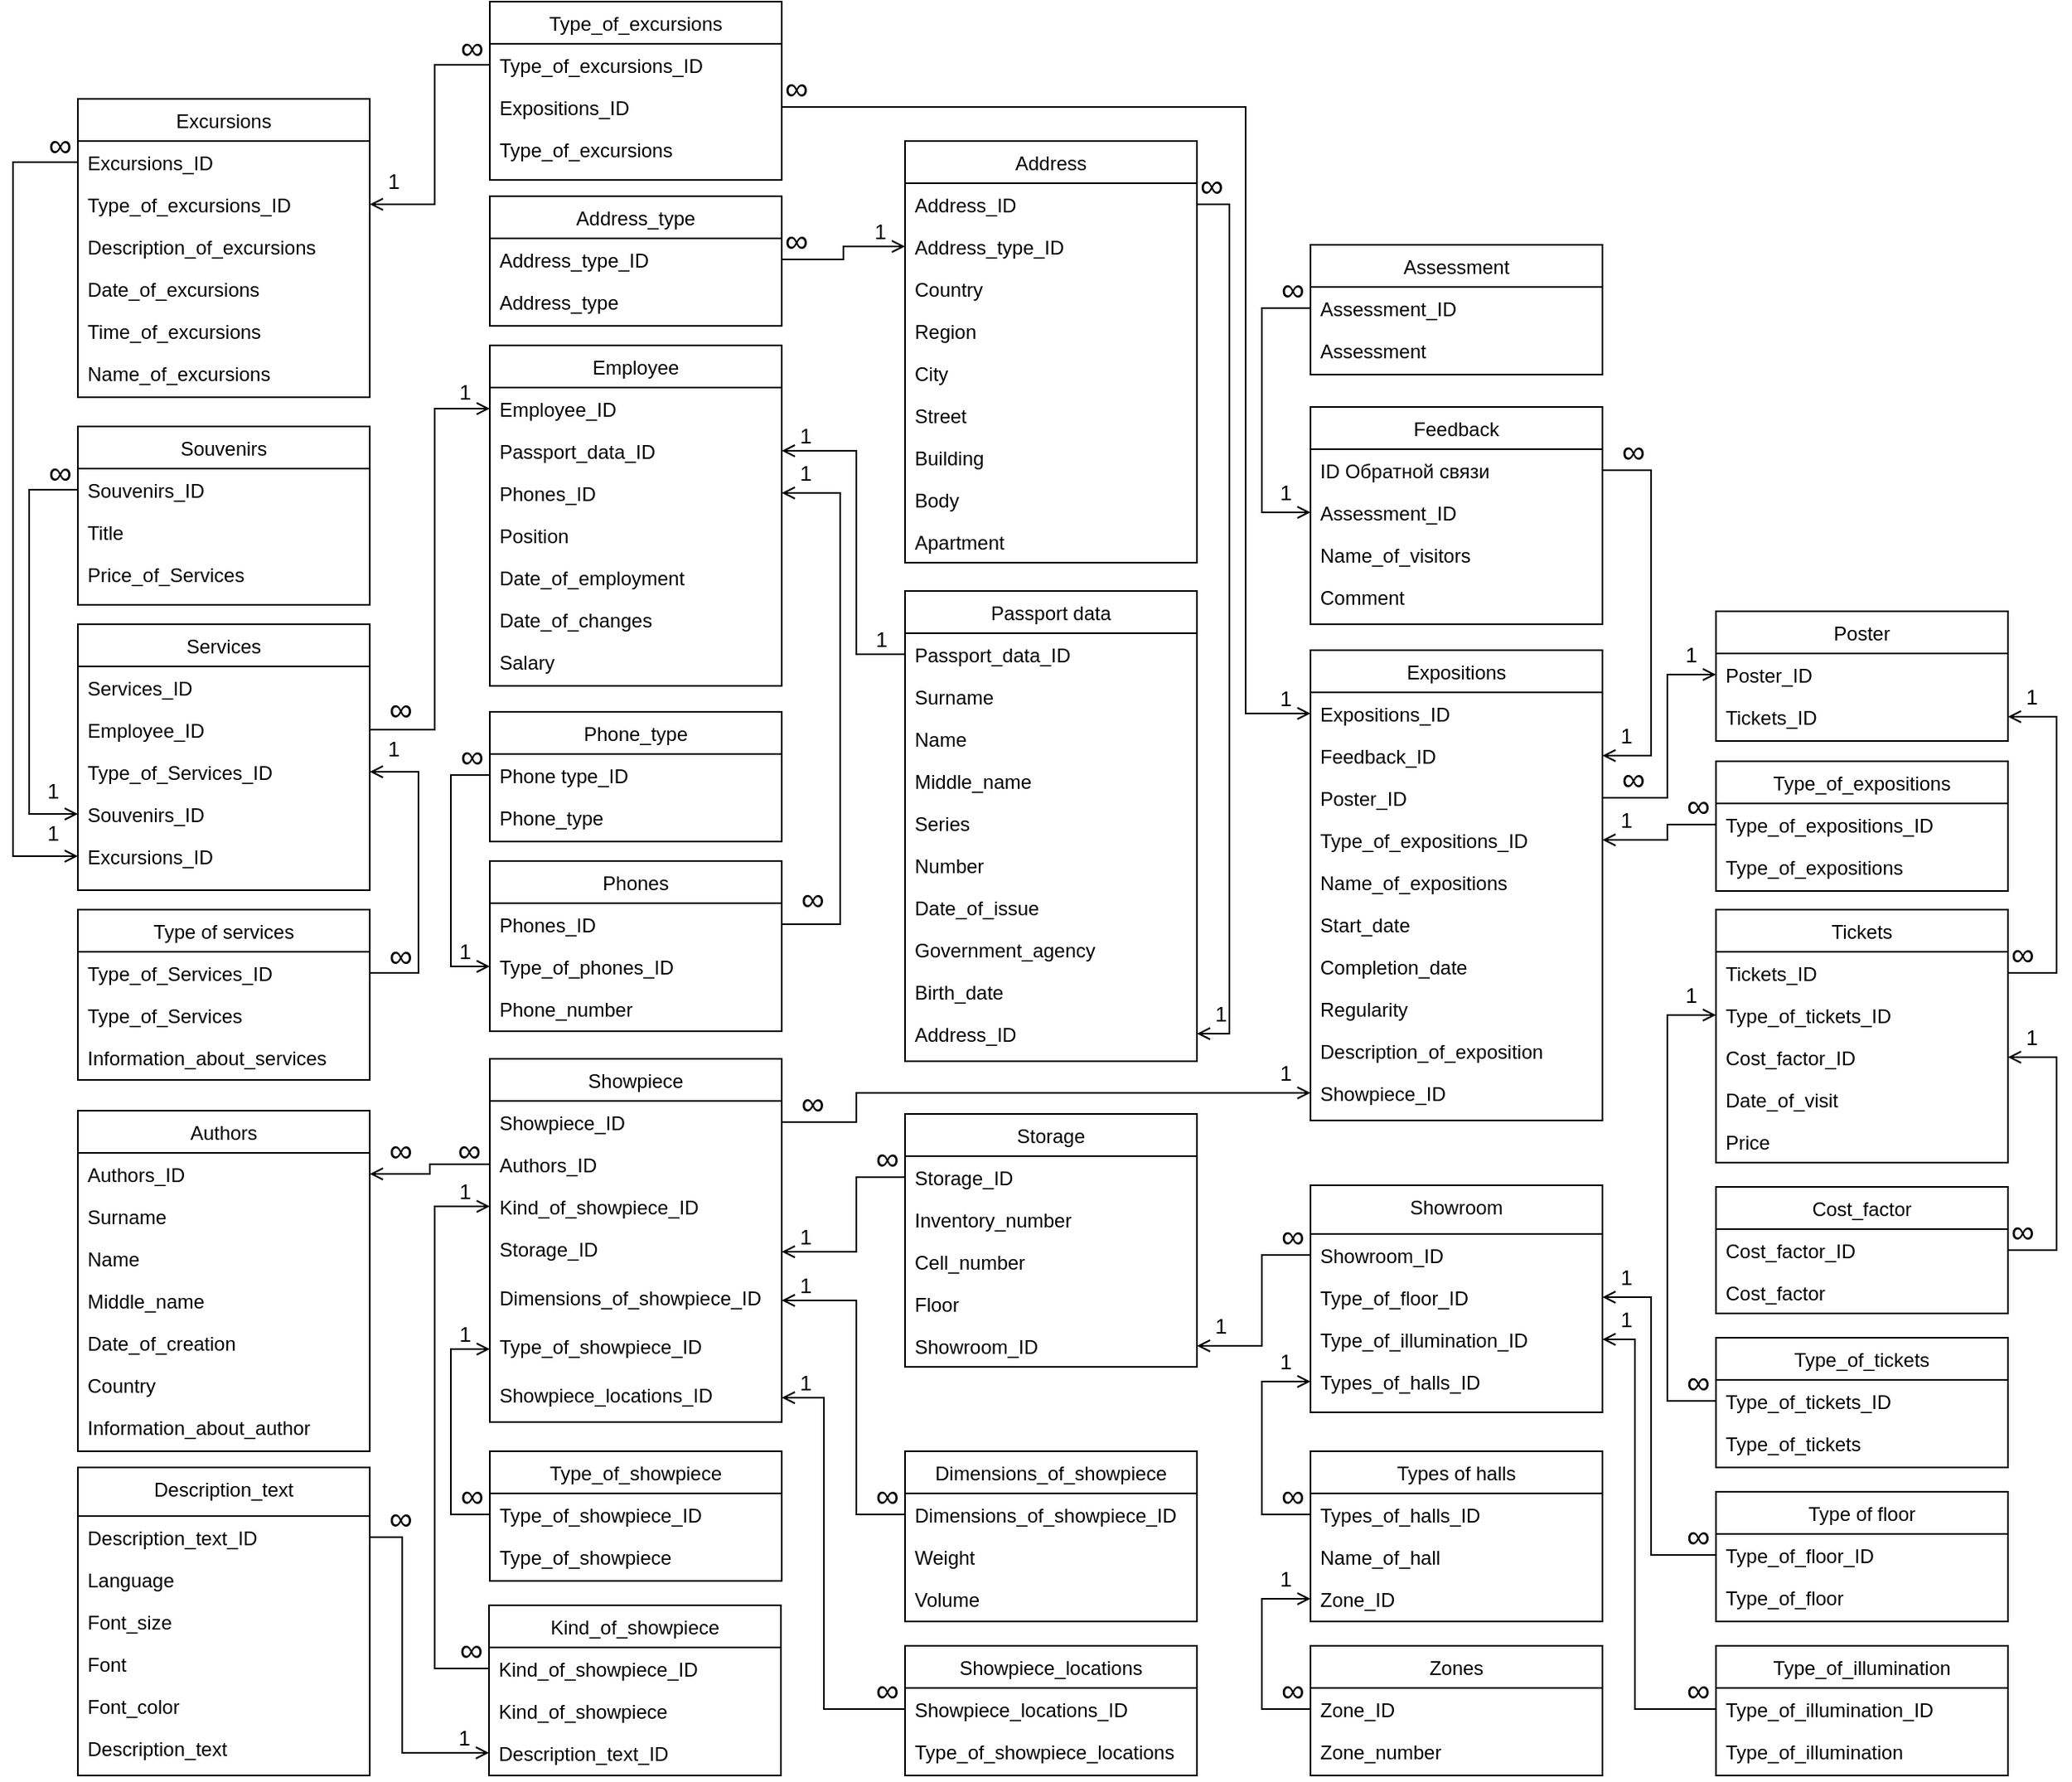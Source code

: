 <mxfile version="21.1.1" type="device">
  <diagram id="C5RBs43oDa-KdzZeNtuy" name="Page-1">
    <mxGraphModel dx="1434" dy="796" grid="0" gridSize="10" guides="1" tooltips="1" connect="1" arrows="1" fold="1" page="0" pageScale="1" pageWidth="827" pageHeight="1169" math="0" shadow="0">
      <root>
        <mxCell id="WIyWlLk6GJQsqaUBKTNV-0" />
        <mxCell id="WIyWlLk6GJQsqaUBKTNV-1" parent="WIyWlLk6GJQsqaUBKTNV-0" />
        <mxCell id="zkfFHV4jXpPFQw0GAbJ--17" value="Authors" style="swimlane;fontStyle=0;align=center;verticalAlign=top;childLayout=stackLayout;horizontal=1;startSize=26;horizontalStack=0;resizeParent=1;resizeLast=0;collapsible=1;marginBottom=0;rounded=0;shadow=0;strokeWidth=1;" parent="WIyWlLk6GJQsqaUBKTNV-1" vertex="1">
          <mxGeometry x="70" y="744" width="180" height="210" as="geometry">
            <mxRectangle x="60" width="180" height="26" as="alternateBounds" />
          </mxGeometry>
        </mxCell>
        <mxCell id="zkfFHV4jXpPFQw0GAbJ--18" value="Authors_ID" style="text;align=left;verticalAlign=top;spacingLeft=4;spacingRight=4;overflow=hidden;rotatable=0;points=[[0,0.5],[1,0.5]];portConstraint=eastwest;" parent="zkfFHV4jXpPFQw0GAbJ--17" vertex="1">
          <mxGeometry y="26" width="180" height="26" as="geometry" />
        </mxCell>
        <mxCell id="zkfFHV4jXpPFQw0GAbJ--19" value="Surname" style="text;align=left;verticalAlign=top;spacingLeft=4;spacingRight=4;overflow=hidden;rotatable=0;points=[[0,0.5],[1,0.5]];portConstraint=eastwest;rounded=0;shadow=0;html=0;" parent="zkfFHV4jXpPFQw0GAbJ--17" vertex="1">
          <mxGeometry y="52" width="180" height="26" as="geometry" />
        </mxCell>
        <mxCell id="zkfFHV4jXpPFQw0GAbJ--20" value="Name" style="text;align=left;verticalAlign=top;spacingLeft=4;spacingRight=4;overflow=hidden;rotatable=0;points=[[0,0.5],[1,0.5]];portConstraint=eastwest;rounded=0;shadow=0;html=0;" parent="zkfFHV4jXpPFQw0GAbJ--17" vertex="1">
          <mxGeometry y="78" width="180" height="26" as="geometry" />
        </mxCell>
        <mxCell id="zkfFHV4jXpPFQw0GAbJ--21" value="Middle_name" style="text;align=left;verticalAlign=top;spacingLeft=4;spacingRight=4;overflow=hidden;rotatable=0;points=[[0,0.5],[1,0.5]];portConstraint=eastwest;rounded=0;shadow=0;html=0;" parent="zkfFHV4jXpPFQw0GAbJ--17" vertex="1">
          <mxGeometry y="104" width="180" height="26" as="geometry" />
        </mxCell>
        <mxCell id="zkfFHV4jXpPFQw0GAbJ--24" value="Date_of_creation" style="text;align=left;verticalAlign=top;spacingLeft=4;spacingRight=4;overflow=hidden;rotatable=0;points=[[0,0.5],[1,0.5]];portConstraint=eastwest;" parent="zkfFHV4jXpPFQw0GAbJ--17" vertex="1">
          <mxGeometry y="130" width="180" height="26" as="geometry" />
        </mxCell>
        <mxCell id="zkfFHV4jXpPFQw0GAbJ--25" value="Country" style="text;align=left;verticalAlign=top;spacingLeft=4;spacingRight=4;overflow=hidden;rotatable=0;points=[[0,0.5],[1,0.5]];portConstraint=eastwest;" parent="zkfFHV4jXpPFQw0GAbJ--17" vertex="1">
          <mxGeometry y="156" width="180" height="26" as="geometry" />
        </mxCell>
        <mxCell id="z_cvUCmeEpyK0oQ3EVLL-4" value="Information_about_author" style="text;align=left;verticalAlign=top;spacingLeft=4;spacingRight=4;overflow=hidden;rotatable=0;points=[[0,0.5],[1,0.5]];portConstraint=eastwest;" parent="zkfFHV4jXpPFQw0GAbJ--17" vertex="1">
          <mxGeometry y="182" width="180" height="26" as="geometry" />
        </mxCell>
        <mxCell id="z_cvUCmeEpyK0oQ3EVLL-6" value="Showpiece" style="swimlane;fontStyle=0;align=center;verticalAlign=top;childLayout=stackLayout;horizontal=1;startSize=26;horizontalStack=0;resizeParent=1;resizeLast=0;collapsible=1;marginBottom=0;rounded=0;shadow=0;strokeWidth=1;" parent="WIyWlLk6GJQsqaUBKTNV-1" vertex="1">
          <mxGeometry x="324" y="712" width="180" height="224" as="geometry">
            <mxRectangle x="60" y="258" width="180" height="26" as="alternateBounds" />
          </mxGeometry>
        </mxCell>
        <mxCell id="z_cvUCmeEpyK0oQ3EVLL-7" value="Showpiece_ID" style="text;align=left;verticalAlign=top;spacingLeft=4;spacingRight=4;overflow=hidden;rotatable=0;points=[[0,0.5],[1,0.5]];portConstraint=eastwest;" parent="z_cvUCmeEpyK0oQ3EVLL-6" vertex="1">
          <mxGeometry y="26" width="180" height="26" as="geometry" />
        </mxCell>
        <mxCell id="z_cvUCmeEpyK0oQ3EVLL-8" value="Authors_ID" style="text;align=left;verticalAlign=top;spacingLeft=4;spacingRight=4;overflow=hidden;rotatable=0;points=[[0,0.5],[1,0.5]];portConstraint=eastwest;rounded=0;shadow=0;html=0;" parent="z_cvUCmeEpyK0oQ3EVLL-6" vertex="1">
          <mxGeometry y="52" width="180" height="26" as="geometry" />
        </mxCell>
        <mxCell id="z_cvUCmeEpyK0oQ3EVLL-9" value="Kind_of_showpiece_ID" style="text;align=left;verticalAlign=top;spacingLeft=4;spacingRight=4;overflow=hidden;rotatable=0;points=[[0,0.5],[1,0.5]];portConstraint=eastwest;rounded=0;shadow=0;html=0;" parent="z_cvUCmeEpyK0oQ3EVLL-6" vertex="1">
          <mxGeometry y="78" width="180" height="26" as="geometry" />
        </mxCell>
        <mxCell id="z_cvUCmeEpyK0oQ3EVLL-50" value="Storage_ID" style="text;align=left;verticalAlign=top;spacingLeft=4;spacingRight=4;overflow=hidden;rotatable=0;points=[[0,0.5],[1,0.5]];portConstraint=eastwest;rounded=0;shadow=0;html=0;" parent="z_cvUCmeEpyK0oQ3EVLL-6" vertex="1">
          <mxGeometry y="104" width="180" height="30" as="geometry" />
        </mxCell>
        <mxCell id="z_cvUCmeEpyK0oQ3EVLL-58" value="Dimensions_of_showpiece_ID" style="text;align=left;verticalAlign=top;spacingLeft=4;spacingRight=4;overflow=hidden;rotatable=0;points=[[0,0.5],[1,0.5]];portConstraint=eastwest;rounded=0;shadow=0;html=0;" parent="z_cvUCmeEpyK0oQ3EVLL-6" vertex="1">
          <mxGeometry y="134" width="180" height="30" as="geometry" />
        </mxCell>
        <mxCell id="z_cvUCmeEpyK0oQ3EVLL-36" value="Type_of_showpiece_ID" style="text;align=left;verticalAlign=top;spacingLeft=4;spacingRight=4;overflow=hidden;rotatable=0;points=[[0,0.5],[1,0.5]];portConstraint=eastwest;rounded=0;shadow=0;html=0;" parent="z_cvUCmeEpyK0oQ3EVLL-6" vertex="1">
          <mxGeometry y="164" width="180" height="30" as="geometry" />
        </mxCell>
        <mxCell id="z_cvUCmeEpyK0oQ3EVLL-65" value="Showpiece_locations_ID" style="text;align=left;verticalAlign=top;spacingLeft=4;spacingRight=4;overflow=hidden;rotatable=0;points=[[0,0.5],[1,0.5]];portConstraint=eastwest;rounded=0;shadow=0;html=0;" parent="z_cvUCmeEpyK0oQ3EVLL-6" vertex="1">
          <mxGeometry y="194" width="180" height="30" as="geometry" />
        </mxCell>
        <mxCell id="z_cvUCmeEpyK0oQ3EVLL-15" value="Type_of_showpiece" style="swimlane;fontStyle=0;align=center;verticalAlign=top;childLayout=stackLayout;horizontal=1;startSize=26;horizontalStack=0;resizeParent=1;resizeLast=0;collapsible=1;marginBottom=0;rounded=0;shadow=0;strokeWidth=1;" parent="WIyWlLk6GJQsqaUBKTNV-1" vertex="1">
          <mxGeometry x="324" y="954" width="180" height="80" as="geometry">
            <mxRectangle x="60" y="460" width="180" height="26" as="alternateBounds" />
          </mxGeometry>
        </mxCell>
        <mxCell id="z_cvUCmeEpyK0oQ3EVLL-16" value="Type_of_showpiece_ID" style="text;align=left;verticalAlign=top;spacingLeft=4;spacingRight=4;overflow=hidden;rotatable=0;points=[[0,0.5],[1,0.5]];portConstraint=eastwest;" parent="z_cvUCmeEpyK0oQ3EVLL-15" vertex="1">
          <mxGeometry y="26" width="180" height="26" as="geometry" />
        </mxCell>
        <mxCell id="z_cvUCmeEpyK0oQ3EVLL-17" value="Type_of_showpiece" style="text;align=left;verticalAlign=top;spacingLeft=4;spacingRight=4;overflow=hidden;rotatable=0;points=[[0,0.5],[1,0.5]];portConstraint=eastwest;rounded=0;shadow=0;html=0;" parent="z_cvUCmeEpyK0oQ3EVLL-15" vertex="1">
          <mxGeometry y="52" width="180" height="26" as="geometry" />
        </mxCell>
        <mxCell id="z_cvUCmeEpyK0oQ3EVLL-20" value="Kind_of_showpiece" style="swimlane;fontStyle=0;align=center;verticalAlign=top;childLayout=stackLayout;horizontal=1;startSize=26;horizontalStack=0;resizeParent=1;resizeLast=0;collapsible=1;marginBottom=0;rounded=0;shadow=0;strokeWidth=1;" parent="WIyWlLk6GJQsqaUBKTNV-1" vertex="1">
          <mxGeometry x="323.5" y="1049" width="180" height="105" as="geometry">
            <mxRectangle x="60" y="560" width="180" height="26" as="alternateBounds" />
          </mxGeometry>
        </mxCell>
        <mxCell id="z_cvUCmeEpyK0oQ3EVLL-21" value="Kind_of_showpiece_ID" style="text;align=left;verticalAlign=top;spacingLeft=4;spacingRight=4;overflow=hidden;rotatable=0;points=[[0,0.5],[1,0.5]];portConstraint=eastwest;" parent="z_cvUCmeEpyK0oQ3EVLL-20" vertex="1">
          <mxGeometry y="26" width="180" height="26" as="geometry" />
        </mxCell>
        <mxCell id="z_cvUCmeEpyK0oQ3EVLL-22" value="Kind_of_showpiece" style="text;align=left;verticalAlign=top;spacingLeft=4;spacingRight=4;overflow=hidden;rotatable=0;points=[[0,0.5],[1,0.5]];portConstraint=eastwest;rounded=0;shadow=0;html=0;" parent="z_cvUCmeEpyK0oQ3EVLL-20" vertex="1">
          <mxGeometry y="52" width="180" height="26" as="geometry" />
        </mxCell>
        <mxCell id="z_cvUCmeEpyK0oQ3EVLL-47" value="Description_text_ID" style="text;align=left;verticalAlign=top;spacingLeft=4;spacingRight=4;overflow=hidden;rotatable=0;points=[[0,0.5],[1,0.5]];portConstraint=eastwest;rounded=0;shadow=0;html=0;" parent="z_cvUCmeEpyK0oQ3EVLL-20" vertex="1">
          <mxGeometry y="78" width="180" height="26" as="geometry" />
        </mxCell>
        <mxCell id="z_cvUCmeEpyK0oQ3EVLL-23" value="" style="endArrow=open;shadow=0;strokeWidth=1;rounded=0;endFill=1;edgeStyle=elbowEdgeStyle;elbow=vertical;entryX=0;entryY=0.5;entryDx=0;entryDy=0;" parent="WIyWlLk6GJQsqaUBKTNV-1" source="z_cvUCmeEpyK0oQ3EVLL-16" target="z_cvUCmeEpyK0oQ3EVLL-36" edge="1">
          <mxGeometry x="0.5" y="41" relative="1" as="geometry">
            <mxPoint x="140" y="654" as="sourcePoint" />
            <mxPoint x="140" y="938" as="targetPoint" />
            <mxPoint x="-40" y="32" as="offset" />
            <Array as="points">
              <mxPoint x="300" y="940" />
              <mxPoint x="300" y="874" />
              <mxPoint x="-240" y="1265" />
            </Array>
          </mxGeometry>
        </mxCell>
        <mxCell id="z_cvUCmeEpyK0oQ3EVLL-24" value="∞" style="resizable=0;align=left;verticalAlign=bottom;labelBackgroundColor=none;fontSize=20;" parent="z_cvUCmeEpyK0oQ3EVLL-23" connectable="0" vertex="1">
          <mxGeometry x="-1" relative="1" as="geometry">
            <mxPoint x="-20" as="offset" />
          </mxGeometry>
        </mxCell>
        <mxCell id="z_cvUCmeEpyK0oQ3EVLL-25" value="1" style="resizable=0;align=right;verticalAlign=bottom;labelBackgroundColor=none;fontSize=13;" parent="z_cvUCmeEpyK0oQ3EVLL-23" connectable="0" vertex="1">
          <mxGeometry x="1" relative="1" as="geometry">
            <mxPoint x="-10" as="offset" />
          </mxGeometry>
        </mxCell>
        <mxCell id="z_cvUCmeEpyK0oQ3EVLL-26" value="" style="endArrow=open;shadow=0;strokeWidth=1;rounded=0;endFill=1;edgeStyle=elbowEdgeStyle;elbow=vertical;entryX=0;entryY=0.5;entryDx=0;entryDy=0;exitX=0;exitY=0.5;exitDx=0;exitDy=0;" parent="WIyWlLk6GJQsqaUBKTNV-1" source="z_cvUCmeEpyK0oQ3EVLL-21" target="z_cvUCmeEpyK0oQ3EVLL-9" edge="1">
          <mxGeometry x="0.5" y="41" relative="1" as="geometry">
            <mxPoint x="160" y="744" as="sourcePoint" />
            <mxPoint x="160" y="1028" as="targetPoint" />
            <mxPoint x="-40" y="32" as="offset" />
            <Array as="points">
              <mxPoint x="290" y="836" />
              <mxPoint x="280" y="914" />
              <mxPoint x="-220" y="1355" />
            </Array>
          </mxGeometry>
        </mxCell>
        <mxCell id="z_cvUCmeEpyK0oQ3EVLL-27" value="∞" style="resizable=0;align=left;verticalAlign=bottom;labelBackgroundColor=none;fontSize=20;" parent="z_cvUCmeEpyK0oQ3EVLL-26" connectable="0" vertex="1">
          <mxGeometry x="-1" relative="1" as="geometry">
            <mxPoint x="-20" as="offset" />
          </mxGeometry>
        </mxCell>
        <mxCell id="z_cvUCmeEpyK0oQ3EVLL-28" value="1" style="resizable=0;align=right;verticalAlign=bottom;labelBackgroundColor=none;fontSize=13;" parent="z_cvUCmeEpyK0oQ3EVLL-26" connectable="0" vertex="1">
          <mxGeometry x="1" relative="1" as="geometry">
            <mxPoint x="-10" as="offset" />
          </mxGeometry>
        </mxCell>
        <mxCell id="z_cvUCmeEpyK0oQ3EVLL-41" value="Description_text" style="swimlane;fontStyle=0;align=center;verticalAlign=top;childLayout=stackLayout;horizontal=1;startSize=30;horizontalStack=0;resizeParent=1;resizeLast=0;collapsible=1;marginBottom=0;rounded=0;shadow=0;strokeWidth=1;" parent="WIyWlLk6GJQsqaUBKTNV-1" vertex="1">
          <mxGeometry x="70" y="964" width="180" height="190" as="geometry">
            <mxRectangle x="300" y="320" width="190" height="26" as="alternateBounds" />
          </mxGeometry>
        </mxCell>
        <mxCell id="z_cvUCmeEpyK0oQ3EVLL-42" value="Description_text_ID" style="text;align=left;verticalAlign=top;spacingLeft=4;spacingRight=4;overflow=hidden;rotatable=0;points=[[0,0.5],[1,0.5]];portConstraint=eastwest;" parent="z_cvUCmeEpyK0oQ3EVLL-41" vertex="1">
          <mxGeometry y="30" width="180" height="26" as="geometry" />
        </mxCell>
        <mxCell id="z_cvUCmeEpyK0oQ3EVLL-43" value="Language" style="text;align=left;verticalAlign=top;spacingLeft=4;spacingRight=4;overflow=hidden;rotatable=0;points=[[0,0.5],[1,0.5]];portConstraint=eastwest;rounded=0;shadow=0;html=0;" parent="z_cvUCmeEpyK0oQ3EVLL-41" vertex="1">
          <mxGeometry y="56" width="180" height="26" as="geometry" />
        </mxCell>
        <mxCell id="z_cvUCmeEpyK0oQ3EVLL-44" value="Font_size" style="text;align=left;verticalAlign=top;spacingLeft=4;spacingRight=4;overflow=hidden;rotatable=0;points=[[0,0.5],[1,0.5]];portConstraint=eastwest;rounded=0;shadow=0;html=0;" parent="z_cvUCmeEpyK0oQ3EVLL-41" vertex="1">
          <mxGeometry y="82" width="180" height="26" as="geometry" />
        </mxCell>
        <mxCell id="z_cvUCmeEpyK0oQ3EVLL-45" value="Font" style="text;align=left;verticalAlign=top;spacingLeft=4;spacingRight=4;overflow=hidden;rotatable=0;points=[[0,0.5],[1,0.5]];portConstraint=eastwest;" parent="z_cvUCmeEpyK0oQ3EVLL-41" vertex="1">
          <mxGeometry y="108" width="180" height="26" as="geometry" />
        </mxCell>
        <mxCell id="z_cvUCmeEpyK0oQ3EVLL-46" value="Font_color" style="text;align=left;verticalAlign=top;spacingLeft=4;spacingRight=4;overflow=hidden;rotatable=0;points=[[0,0.5],[1,0.5]];portConstraint=eastwest;" parent="z_cvUCmeEpyK0oQ3EVLL-41" vertex="1">
          <mxGeometry y="134" width="180" height="26" as="geometry" />
        </mxCell>
        <mxCell id="z_cvUCmeEpyK0oQ3EVLL-49" value="Description_text" style="text;align=left;verticalAlign=top;spacingLeft=4;spacingRight=4;overflow=hidden;rotatable=0;points=[[0,0.5],[1,0.5]];portConstraint=eastwest;" parent="z_cvUCmeEpyK0oQ3EVLL-41" vertex="1">
          <mxGeometry y="160" width="180" height="30" as="geometry" />
        </mxCell>
        <mxCell id="z_cvUCmeEpyK0oQ3EVLL-51" value="Dimensions_of_showpiece" style="swimlane;fontStyle=0;align=center;verticalAlign=top;childLayout=stackLayout;horizontal=1;startSize=26;horizontalStack=0;resizeParent=1;resizeLast=0;collapsible=1;marginBottom=0;rounded=0;shadow=0;strokeWidth=1;" parent="WIyWlLk6GJQsqaUBKTNV-1" vertex="1">
          <mxGeometry x="580" y="954" width="180" height="105" as="geometry">
            <mxRectangle x="60" y="560" width="180" height="26" as="alternateBounds" />
          </mxGeometry>
        </mxCell>
        <mxCell id="z_cvUCmeEpyK0oQ3EVLL-52" value="Dimensions_of_showpiece_ID" style="text;align=left;verticalAlign=top;spacingLeft=4;spacingRight=4;overflow=hidden;rotatable=0;points=[[0,0.5],[1,0.5]];portConstraint=eastwest;" parent="z_cvUCmeEpyK0oQ3EVLL-51" vertex="1">
          <mxGeometry y="26" width="180" height="26" as="geometry" />
        </mxCell>
        <mxCell id="z_cvUCmeEpyK0oQ3EVLL-53" value="Weight" style="text;align=left;verticalAlign=top;spacingLeft=4;spacingRight=4;overflow=hidden;rotatable=0;points=[[0,0.5],[1,0.5]];portConstraint=eastwest;rounded=0;shadow=0;html=0;" parent="z_cvUCmeEpyK0oQ3EVLL-51" vertex="1">
          <mxGeometry y="52" width="180" height="26" as="geometry" />
        </mxCell>
        <mxCell id="z_cvUCmeEpyK0oQ3EVLL-54" value="Volume" style="text;align=left;verticalAlign=top;spacingLeft=4;spacingRight=4;overflow=hidden;rotatable=0;points=[[0,0.5],[1,0.5]];portConstraint=eastwest;rounded=0;shadow=0;html=0;" parent="z_cvUCmeEpyK0oQ3EVLL-51" vertex="1">
          <mxGeometry y="78" width="180" height="26" as="geometry" />
        </mxCell>
        <mxCell id="z_cvUCmeEpyK0oQ3EVLL-59" value="Showpiece_locations" style="swimlane;fontStyle=0;align=center;verticalAlign=top;childLayout=stackLayout;horizontal=1;startSize=26;horizontalStack=0;resizeParent=1;resizeLast=0;collapsible=1;marginBottom=0;rounded=0;shadow=0;strokeWidth=1;" parent="WIyWlLk6GJQsqaUBKTNV-1" vertex="1">
          <mxGeometry x="580" y="1074" width="180" height="80" as="geometry">
            <mxRectangle x="60" y="460" width="180" height="26" as="alternateBounds" />
          </mxGeometry>
        </mxCell>
        <mxCell id="z_cvUCmeEpyK0oQ3EVLL-60" value="Showpiece_locations_ID" style="text;align=left;verticalAlign=top;spacingLeft=4;spacingRight=4;overflow=hidden;rotatable=0;points=[[0,0.5],[1,0.5]];portConstraint=eastwest;" parent="z_cvUCmeEpyK0oQ3EVLL-59" vertex="1">
          <mxGeometry y="26" width="180" height="26" as="geometry" />
        </mxCell>
        <mxCell id="z_cvUCmeEpyK0oQ3EVLL-61" value="Type_of_showpiece_locations" style="text;align=left;verticalAlign=top;spacingLeft=4;spacingRight=4;overflow=hidden;rotatable=0;points=[[0,0.5],[1,0.5]];portConstraint=eastwest;rounded=0;shadow=0;html=0;" parent="z_cvUCmeEpyK0oQ3EVLL-59" vertex="1">
          <mxGeometry y="52" width="180" height="26" as="geometry" />
        </mxCell>
        <mxCell id="z_cvUCmeEpyK0oQ3EVLL-68" value="Storage" style="swimlane;fontStyle=0;align=center;verticalAlign=top;childLayout=stackLayout;horizontal=1;startSize=26;horizontalStack=0;resizeParent=1;resizeLast=0;collapsible=1;marginBottom=0;rounded=0;shadow=0;strokeWidth=1;" parent="WIyWlLk6GJQsqaUBKTNV-1" vertex="1">
          <mxGeometry x="580" y="746" width="180" height="156" as="geometry">
            <mxRectangle x="60" y="560" width="180" height="26" as="alternateBounds" />
          </mxGeometry>
        </mxCell>
        <mxCell id="z_cvUCmeEpyK0oQ3EVLL-69" value="Storage_ID" style="text;align=left;verticalAlign=top;spacingLeft=4;spacingRight=4;overflow=hidden;rotatable=0;points=[[0,0.5],[1,0.5]];portConstraint=eastwest;" parent="z_cvUCmeEpyK0oQ3EVLL-68" vertex="1">
          <mxGeometry y="26" width="180" height="26" as="geometry" />
        </mxCell>
        <mxCell id="z_cvUCmeEpyK0oQ3EVLL-70" value="Inventory_number" style="text;align=left;verticalAlign=top;spacingLeft=4;spacingRight=4;overflow=hidden;rotatable=0;points=[[0,0.5],[1,0.5]];portConstraint=eastwest;rounded=0;shadow=0;html=0;" parent="z_cvUCmeEpyK0oQ3EVLL-68" vertex="1">
          <mxGeometry y="52" width="180" height="26" as="geometry" />
        </mxCell>
        <mxCell id="z_cvUCmeEpyK0oQ3EVLL-71" value="Cell_number" style="text;align=left;verticalAlign=top;spacingLeft=4;spacingRight=4;overflow=hidden;rotatable=0;points=[[0,0.5],[1,0.5]];portConstraint=eastwest;rounded=0;shadow=0;html=0;" parent="z_cvUCmeEpyK0oQ3EVLL-68" vertex="1">
          <mxGeometry y="78" width="180" height="26" as="geometry" />
        </mxCell>
        <mxCell id="z_cvUCmeEpyK0oQ3EVLL-172" value="Floor" style="text;align=left;verticalAlign=top;spacingLeft=4;spacingRight=4;overflow=hidden;rotatable=0;points=[[0,0.5],[1,0.5]];portConstraint=eastwest;rounded=0;shadow=0;html=0;" parent="z_cvUCmeEpyK0oQ3EVLL-68" vertex="1">
          <mxGeometry y="104" width="180" height="26" as="geometry" />
        </mxCell>
        <mxCell id="z_cvUCmeEpyK0oQ3EVLL-185" value="Showroom_ID" style="text;align=left;verticalAlign=top;spacingLeft=4;spacingRight=4;overflow=hidden;rotatable=0;points=[[0,0.5],[1,0.5]];portConstraint=eastwest;" parent="z_cvUCmeEpyK0oQ3EVLL-68" vertex="1">
          <mxGeometry y="130" width="180" height="26" as="geometry" />
        </mxCell>
        <mxCell id="z_cvUCmeEpyK0oQ3EVLL-75" value="" style="endArrow=open;shadow=0;strokeWidth=1;rounded=0;endFill=1;edgeStyle=elbowEdgeStyle;entryX=1;entryY=0.5;entryDx=0;entryDy=0;exitX=0;exitY=0.5;exitDx=0;exitDy=0;" parent="WIyWlLk6GJQsqaUBKTNV-1" source="z_cvUCmeEpyK0oQ3EVLL-60" target="z_cvUCmeEpyK0oQ3EVLL-65" edge="1">
          <mxGeometry x="0.5" y="41" relative="1" as="geometry">
            <mxPoint x="660" y="1073" as="sourcePoint" />
            <mxPoint x="600" y="1154" as="targetPoint" />
            <mxPoint x="-40" y="32" as="offset" />
            <Array as="points">
              <mxPoint x="530" y="1040" />
              <mxPoint x="540" y="1036" />
            </Array>
          </mxGeometry>
        </mxCell>
        <mxCell id="z_cvUCmeEpyK0oQ3EVLL-76" value="∞" style="resizable=0;align=left;verticalAlign=bottom;labelBackgroundColor=none;fontSize=20;" parent="z_cvUCmeEpyK0oQ3EVLL-75" connectable="0" vertex="1">
          <mxGeometry x="-1" relative="1" as="geometry">
            <mxPoint x="-20" as="offset" />
          </mxGeometry>
        </mxCell>
        <mxCell id="z_cvUCmeEpyK0oQ3EVLL-77" value="1" style="resizable=0;align=right;verticalAlign=bottom;labelBackgroundColor=none;fontSize=13;" parent="z_cvUCmeEpyK0oQ3EVLL-75" connectable="0" vertex="1">
          <mxGeometry x="1" relative="1" as="geometry">
            <mxPoint x="20" as="offset" />
          </mxGeometry>
        </mxCell>
        <mxCell id="z_cvUCmeEpyK0oQ3EVLL-72" value="" style="endArrow=open;shadow=0;strokeWidth=1;rounded=0;endFill=1;edgeStyle=elbowEdgeStyle;entryX=1;entryY=0.5;entryDx=0;entryDy=0;" parent="WIyWlLk6GJQsqaUBKTNV-1" source="z_cvUCmeEpyK0oQ3EVLL-69" target="z_cvUCmeEpyK0oQ3EVLL-50" edge="1">
          <mxGeometry x="0.5" y="41" relative="1" as="geometry">
            <mxPoint x="700" y="714" as="sourcePoint" />
            <mxPoint x="520" y="794" as="targetPoint" />
            <mxPoint x="-40" y="32" as="offset" />
            <Array as="points">
              <mxPoint x="550" y="810" />
            </Array>
          </mxGeometry>
        </mxCell>
        <mxCell id="z_cvUCmeEpyK0oQ3EVLL-73" value="∞" style="resizable=0;align=left;verticalAlign=bottom;labelBackgroundColor=none;fontSize=20;" parent="z_cvUCmeEpyK0oQ3EVLL-72" connectable="0" vertex="1">
          <mxGeometry x="-1" relative="1" as="geometry">
            <mxPoint x="-20" as="offset" />
          </mxGeometry>
        </mxCell>
        <mxCell id="z_cvUCmeEpyK0oQ3EVLL-74" value="1" style="resizable=0;align=right;verticalAlign=bottom;labelBackgroundColor=none;fontSize=13;" parent="z_cvUCmeEpyK0oQ3EVLL-72" connectable="0" vertex="1">
          <mxGeometry x="1" relative="1" as="geometry">
            <mxPoint x="20" as="offset" />
          </mxGeometry>
        </mxCell>
        <mxCell id="z_cvUCmeEpyK0oQ3EVLL-79" value="" style="endArrow=open;shadow=0;strokeWidth=1;rounded=0;endFill=1;edgeStyle=elbowEdgeStyle;entryX=1;entryY=0.5;entryDx=0;entryDy=0;exitX=0;exitY=0.5;exitDx=0;exitDy=0;" parent="WIyWlLk6GJQsqaUBKTNV-1" source="z_cvUCmeEpyK0oQ3EVLL-52" target="z_cvUCmeEpyK0oQ3EVLL-58" edge="1">
          <mxGeometry x="0.5" y="41" relative="1" as="geometry">
            <mxPoint x="590" y="723" as="sourcePoint" />
            <mxPoint x="533" y="844" as="targetPoint" />
            <mxPoint x="-40" y="32" as="offset" />
            <Array as="points">
              <mxPoint x="550" y="910" />
              <mxPoint x="560" y="910" />
              <mxPoint x="560" y="896" />
            </Array>
          </mxGeometry>
        </mxCell>
        <mxCell id="z_cvUCmeEpyK0oQ3EVLL-80" value="∞" style="resizable=0;align=left;verticalAlign=bottom;labelBackgroundColor=none;fontSize=20;" parent="z_cvUCmeEpyK0oQ3EVLL-79" connectable="0" vertex="1">
          <mxGeometry x="-1" relative="1" as="geometry">
            <mxPoint x="-20" as="offset" />
          </mxGeometry>
        </mxCell>
        <mxCell id="z_cvUCmeEpyK0oQ3EVLL-81" value="1" style="resizable=0;align=right;verticalAlign=bottom;labelBackgroundColor=none;fontSize=13;" parent="z_cvUCmeEpyK0oQ3EVLL-79" connectable="0" vertex="1">
          <mxGeometry x="1" relative="1" as="geometry">
            <mxPoint x="20" as="offset" />
          </mxGeometry>
        </mxCell>
        <mxCell id="z_cvUCmeEpyK0oQ3EVLL-82" value="" style="endArrow=open;shadow=0;strokeWidth=1;rounded=0;endFill=1;edgeStyle=elbowEdgeStyle;entryX=0;entryY=0.5;entryDx=0;entryDy=0;exitX=1;exitY=0.5;exitDx=0;exitDy=0;" parent="WIyWlLk6GJQsqaUBKTNV-1" source="z_cvUCmeEpyK0oQ3EVLL-42" target="z_cvUCmeEpyK0oQ3EVLL-47" edge="1">
          <mxGeometry x="0.5" y="41" relative="1" as="geometry">
            <mxPoint x="280" y="1184" as="sourcePoint" />
            <mxPoint x="220" y="1242" as="targetPoint" />
            <mxPoint x="-40" y="32" as="offset" />
            <Array as="points">
              <mxPoint x="270" y="1036" />
              <mxPoint x="260" y="1074" />
            </Array>
          </mxGeometry>
        </mxCell>
        <mxCell id="z_cvUCmeEpyK0oQ3EVLL-83" value="∞" style="resizable=0;align=left;verticalAlign=bottom;labelBackgroundColor=none;fontSize=20;" parent="z_cvUCmeEpyK0oQ3EVLL-82" connectable="0" vertex="1">
          <mxGeometry x="-1" relative="1" as="geometry">
            <mxPoint x="10" as="offset" />
          </mxGeometry>
        </mxCell>
        <mxCell id="z_cvUCmeEpyK0oQ3EVLL-84" value="1" style="resizable=0;align=right;verticalAlign=bottom;labelBackgroundColor=none;fontSize=13;" parent="z_cvUCmeEpyK0oQ3EVLL-82" connectable="0" vertex="1">
          <mxGeometry x="1" relative="1" as="geometry">
            <mxPoint x="-10" as="offset" />
          </mxGeometry>
        </mxCell>
        <mxCell id="z_cvUCmeEpyK0oQ3EVLL-85" value="" style="endArrow=open;shadow=0;strokeWidth=1;rounded=0;endFill=1;edgeStyle=elbowEdgeStyle;entryX=1;entryY=0.5;entryDx=0;entryDy=0;exitX=0;exitY=0.5;exitDx=0;exitDy=0;" parent="WIyWlLk6GJQsqaUBKTNV-1" source="z_cvUCmeEpyK0oQ3EVLL-8" target="zkfFHV4jXpPFQw0GAbJ--18" edge="1">
          <mxGeometry x="0.5" y="41" relative="1" as="geometry">
            <mxPoint y="866" as="sourcePoint" />
            <mxPoint x="-60" y="754" as="targetPoint" />
            <mxPoint x="-40" y="32" as="offset" />
            <Array as="points" />
          </mxGeometry>
        </mxCell>
        <mxCell id="z_cvUCmeEpyK0oQ3EVLL-86" value="∞" style="resizable=0;align=left;verticalAlign=bottom;labelBackgroundColor=none;fontSize=20;" parent="z_cvUCmeEpyK0oQ3EVLL-85" connectable="0" vertex="1">
          <mxGeometry x="-1" relative="1" as="geometry">
            <mxPoint x="-64" y="3" as="offset" />
          </mxGeometry>
        </mxCell>
        <mxCell id="z_cvUCmeEpyK0oQ3EVLL-87" value="∞" style="resizable=0;align=right;verticalAlign=bottom;labelBackgroundColor=none;fontSize=20;" parent="z_cvUCmeEpyK0oQ3EVLL-85" connectable="0" vertex="1">
          <mxGeometry x="1" relative="1" as="geometry">
            <mxPoint x="70" y="-3" as="offset" />
          </mxGeometry>
        </mxCell>
        <mxCell id="z_cvUCmeEpyK0oQ3EVLL-88" value="Employee" style="swimlane;fontStyle=0;align=center;verticalAlign=top;childLayout=stackLayout;horizontal=1;startSize=26;horizontalStack=0;resizeParent=1;resizeLast=0;collapsible=1;marginBottom=0;rounded=0;shadow=0;strokeWidth=1;" parent="WIyWlLk6GJQsqaUBKTNV-1" vertex="1">
          <mxGeometry x="324" y="272" width="180" height="210" as="geometry">
            <mxRectangle x="60" width="180" height="26" as="alternateBounds" />
          </mxGeometry>
        </mxCell>
        <mxCell id="z_cvUCmeEpyK0oQ3EVLL-89" value="Employee_ID" style="text;align=left;verticalAlign=top;spacingLeft=4;spacingRight=4;overflow=hidden;rotatable=0;points=[[0,0.5],[1,0.5]];portConstraint=eastwest;" parent="z_cvUCmeEpyK0oQ3EVLL-88" vertex="1">
          <mxGeometry y="26" width="180" height="26" as="geometry" />
        </mxCell>
        <mxCell id="z_cvUCmeEpyK0oQ3EVLL-90" value="Passport_data_ID" style="text;align=left;verticalAlign=top;spacingLeft=4;spacingRight=4;overflow=hidden;rotatable=0;points=[[0,0.5],[1,0.5]];portConstraint=eastwest;rounded=0;shadow=0;html=0;" parent="z_cvUCmeEpyK0oQ3EVLL-88" vertex="1">
          <mxGeometry y="52" width="180" height="26" as="geometry" />
        </mxCell>
        <mxCell id="z_cvUCmeEpyK0oQ3EVLL-91" value="Phones_ID" style="text;align=left;verticalAlign=top;spacingLeft=4;spacingRight=4;overflow=hidden;rotatable=0;points=[[0,0.5],[1,0.5]];portConstraint=eastwest;rounded=0;shadow=0;html=0;" parent="z_cvUCmeEpyK0oQ3EVLL-88" vertex="1">
          <mxGeometry y="78" width="180" height="26" as="geometry" />
        </mxCell>
        <mxCell id="z_cvUCmeEpyK0oQ3EVLL-92" value="Position" style="text;align=left;verticalAlign=top;spacingLeft=4;spacingRight=4;overflow=hidden;rotatable=0;points=[[0,0.5],[1,0.5]];portConstraint=eastwest;rounded=0;shadow=0;html=0;" parent="z_cvUCmeEpyK0oQ3EVLL-88" vertex="1">
          <mxGeometry y="104" width="180" height="26" as="geometry" />
        </mxCell>
        <mxCell id="z_cvUCmeEpyK0oQ3EVLL-93" value="Date_of_employment" style="text;align=left;verticalAlign=top;spacingLeft=4;spacingRight=4;overflow=hidden;rotatable=0;points=[[0,0.5],[1,0.5]];portConstraint=eastwest;" parent="z_cvUCmeEpyK0oQ3EVLL-88" vertex="1">
          <mxGeometry y="130" width="180" height="26" as="geometry" />
        </mxCell>
        <mxCell id="z_cvUCmeEpyK0oQ3EVLL-94" value="Date_of_changes" style="text;align=left;verticalAlign=top;spacingLeft=4;spacingRight=4;overflow=hidden;rotatable=0;points=[[0,0.5],[1,0.5]];portConstraint=eastwest;" parent="z_cvUCmeEpyK0oQ3EVLL-88" vertex="1">
          <mxGeometry y="156" width="180" height="26" as="geometry" />
        </mxCell>
        <mxCell id="z_cvUCmeEpyK0oQ3EVLL-95" value="Salary" style="text;align=left;verticalAlign=top;spacingLeft=4;spacingRight=4;overflow=hidden;rotatable=0;points=[[0,0.5],[1,0.5]];portConstraint=eastwest;" parent="z_cvUCmeEpyK0oQ3EVLL-88" vertex="1">
          <mxGeometry y="182" width="180" height="26" as="geometry" />
        </mxCell>
        <mxCell id="z_cvUCmeEpyK0oQ3EVLL-97" value="Passport data" style="swimlane;fontStyle=0;align=center;verticalAlign=top;childLayout=stackLayout;horizontal=1;startSize=26;horizontalStack=0;resizeParent=1;resizeLast=0;collapsible=1;marginBottom=0;rounded=0;shadow=0;strokeWidth=1;" parent="WIyWlLk6GJQsqaUBKTNV-1" vertex="1">
          <mxGeometry x="580" y="423.5" width="180" height="290" as="geometry">
            <mxRectangle x="60" width="180" height="26" as="alternateBounds" />
          </mxGeometry>
        </mxCell>
        <mxCell id="z_cvUCmeEpyK0oQ3EVLL-98" value="Passport_data_ID" style="text;align=left;verticalAlign=top;spacingLeft=4;spacingRight=4;overflow=hidden;rotatable=0;points=[[0,0.5],[1,0.5]];portConstraint=eastwest;" parent="z_cvUCmeEpyK0oQ3EVLL-97" vertex="1">
          <mxGeometry y="26" width="180" height="26" as="geometry" />
        </mxCell>
        <mxCell id="z_cvUCmeEpyK0oQ3EVLL-99" value="Surname" style="text;align=left;verticalAlign=top;spacingLeft=4;spacingRight=4;overflow=hidden;rotatable=0;points=[[0,0.5],[1,0.5]];portConstraint=eastwest;rounded=0;shadow=0;html=0;" parent="z_cvUCmeEpyK0oQ3EVLL-97" vertex="1">
          <mxGeometry y="52" width="180" height="26" as="geometry" />
        </mxCell>
        <mxCell id="z_cvUCmeEpyK0oQ3EVLL-100" value="Name" style="text;align=left;verticalAlign=top;spacingLeft=4;spacingRight=4;overflow=hidden;rotatable=0;points=[[0,0.5],[1,0.5]];portConstraint=eastwest;rounded=0;shadow=0;html=0;" parent="z_cvUCmeEpyK0oQ3EVLL-97" vertex="1">
          <mxGeometry y="78" width="180" height="26" as="geometry" />
        </mxCell>
        <mxCell id="z_cvUCmeEpyK0oQ3EVLL-101" value="Middle_name" style="text;align=left;verticalAlign=top;spacingLeft=4;spacingRight=4;overflow=hidden;rotatable=0;points=[[0,0.5],[1,0.5]];portConstraint=eastwest;rounded=0;shadow=0;html=0;" parent="z_cvUCmeEpyK0oQ3EVLL-97" vertex="1">
          <mxGeometry y="104" width="180" height="26" as="geometry" />
        </mxCell>
        <mxCell id="z_cvUCmeEpyK0oQ3EVLL-102" value="Series" style="text;align=left;verticalAlign=top;spacingLeft=4;spacingRight=4;overflow=hidden;rotatable=0;points=[[0,0.5],[1,0.5]];portConstraint=eastwest;" parent="z_cvUCmeEpyK0oQ3EVLL-97" vertex="1">
          <mxGeometry y="130" width="180" height="26" as="geometry" />
        </mxCell>
        <mxCell id="z_cvUCmeEpyK0oQ3EVLL-103" value="Number" style="text;align=left;verticalAlign=top;spacingLeft=4;spacingRight=4;overflow=hidden;rotatable=0;points=[[0,0.5],[1,0.5]];portConstraint=eastwest;" parent="z_cvUCmeEpyK0oQ3EVLL-97" vertex="1">
          <mxGeometry y="156" width="180" height="26" as="geometry" />
        </mxCell>
        <mxCell id="z_cvUCmeEpyK0oQ3EVLL-104" value="Date_of_issue" style="text;align=left;verticalAlign=top;spacingLeft=4;spacingRight=4;overflow=hidden;rotatable=0;points=[[0,0.5],[1,0.5]];portConstraint=eastwest;" parent="z_cvUCmeEpyK0oQ3EVLL-97" vertex="1">
          <mxGeometry y="182" width="180" height="26" as="geometry" />
        </mxCell>
        <mxCell id="z_cvUCmeEpyK0oQ3EVLL-105" value="Government_agency" style="text;align=left;verticalAlign=top;spacingLeft=4;spacingRight=4;overflow=hidden;rotatable=0;points=[[0,0.5],[1,0.5]];portConstraint=eastwest;" parent="z_cvUCmeEpyK0oQ3EVLL-97" vertex="1">
          <mxGeometry y="208" width="180" height="26" as="geometry" />
        </mxCell>
        <mxCell id="z_cvUCmeEpyK0oQ3EVLL-106" value="Birth_date" style="text;align=left;verticalAlign=top;spacingLeft=4;spacingRight=4;overflow=hidden;rotatable=0;points=[[0,0.5],[1,0.5]];portConstraint=eastwest;" parent="z_cvUCmeEpyK0oQ3EVLL-97" vertex="1">
          <mxGeometry y="234" width="180" height="26" as="geometry" />
        </mxCell>
        <mxCell id="z_cvUCmeEpyK0oQ3EVLL-107" value="Address_ID" style="text;align=left;verticalAlign=top;spacingLeft=4;spacingRight=4;overflow=hidden;rotatable=0;points=[[0,0.5],[1,0.5]];portConstraint=eastwest;" parent="z_cvUCmeEpyK0oQ3EVLL-97" vertex="1">
          <mxGeometry y="260" width="180" height="26" as="geometry" />
        </mxCell>
        <mxCell id="z_cvUCmeEpyK0oQ3EVLL-108" value="Phones" style="swimlane;fontStyle=0;align=center;verticalAlign=top;childLayout=stackLayout;horizontal=1;startSize=26;horizontalStack=0;resizeParent=1;resizeLast=0;collapsible=1;marginBottom=0;rounded=0;shadow=0;strokeWidth=1;" parent="WIyWlLk6GJQsqaUBKTNV-1" vertex="1">
          <mxGeometry x="324" y="590" width="180" height="105" as="geometry">
            <mxRectangle x="60" y="560" width="180" height="26" as="alternateBounds" />
          </mxGeometry>
        </mxCell>
        <mxCell id="z_cvUCmeEpyK0oQ3EVLL-109" value="Phones_ID" style="text;align=left;verticalAlign=top;spacingLeft=4;spacingRight=4;overflow=hidden;rotatable=0;points=[[0,0.5],[1,0.5]];portConstraint=eastwest;" parent="z_cvUCmeEpyK0oQ3EVLL-108" vertex="1">
          <mxGeometry y="26" width="180" height="26" as="geometry" />
        </mxCell>
        <mxCell id="z_cvUCmeEpyK0oQ3EVLL-110" value="Type_of_phones_ID" style="text;align=left;verticalAlign=top;spacingLeft=4;spacingRight=4;overflow=hidden;rotatable=0;points=[[0,0.5],[1,0.5]];portConstraint=eastwest;rounded=0;shadow=0;html=0;" parent="z_cvUCmeEpyK0oQ3EVLL-108" vertex="1">
          <mxGeometry y="52" width="180" height="26" as="geometry" />
        </mxCell>
        <mxCell id="z_cvUCmeEpyK0oQ3EVLL-111" value="Phone_number" style="text;align=left;verticalAlign=top;spacingLeft=4;spacingRight=4;overflow=hidden;rotatable=0;points=[[0,0.5],[1,0.5]];portConstraint=eastwest;rounded=0;shadow=0;html=0;" parent="z_cvUCmeEpyK0oQ3EVLL-108" vertex="1">
          <mxGeometry y="78" width="180" height="26" as="geometry" />
        </mxCell>
        <mxCell id="z_cvUCmeEpyK0oQ3EVLL-112" value="Phone_type" style="swimlane;fontStyle=0;align=center;verticalAlign=top;childLayout=stackLayout;horizontal=1;startSize=26;horizontalStack=0;resizeParent=1;resizeLast=0;collapsible=1;marginBottom=0;rounded=0;shadow=0;strokeWidth=1;" parent="WIyWlLk6GJQsqaUBKTNV-1" vertex="1">
          <mxGeometry x="324" y="498" width="180" height="80" as="geometry">
            <mxRectangle x="60" y="460" width="180" height="26" as="alternateBounds" />
          </mxGeometry>
        </mxCell>
        <mxCell id="z_cvUCmeEpyK0oQ3EVLL-113" value="Phone type_ID" style="text;align=left;verticalAlign=top;spacingLeft=4;spacingRight=4;overflow=hidden;rotatable=0;points=[[0,0.5],[1,0.5]];portConstraint=eastwest;" parent="z_cvUCmeEpyK0oQ3EVLL-112" vertex="1">
          <mxGeometry y="26" width="180" height="26" as="geometry" />
        </mxCell>
        <mxCell id="z_cvUCmeEpyK0oQ3EVLL-114" value="Phone_type" style="text;align=left;verticalAlign=top;spacingLeft=4;spacingRight=4;overflow=hidden;rotatable=0;points=[[0,0.5],[1,0.5]];portConstraint=eastwest;rounded=0;shadow=0;html=0;" parent="z_cvUCmeEpyK0oQ3EVLL-112" vertex="1">
          <mxGeometry y="52" width="180" height="26" as="geometry" />
        </mxCell>
        <mxCell id="z_cvUCmeEpyK0oQ3EVLL-118" value="" style="endArrow=open;shadow=0;strokeWidth=1;rounded=0;endFill=1;edgeStyle=elbowEdgeStyle;exitX=0;exitY=0.5;exitDx=0;exitDy=0;entryX=0;entryY=0.5;entryDx=0;entryDy=0;" parent="WIyWlLk6GJQsqaUBKTNV-1" source="z_cvUCmeEpyK0oQ3EVLL-113" target="z_cvUCmeEpyK0oQ3EVLL-110" edge="1">
          <mxGeometry x="0.5" y="41" relative="1" as="geometry">
            <mxPoint x="280" y="258" as="sourcePoint" />
            <mxPoint x="260" y="656" as="targetPoint" />
            <mxPoint x="-40" y="32" as="offset" />
            <Array as="points">
              <mxPoint x="300" y="580" />
              <mxPoint x="310" y="620" />
              <mxPoint x="320" y="586" />
            </Array>
          </mxGeometry>
        </mxCell>
        <mxCell id="z_cvUCmeEpyK0oQ3EVLL-119" value="∞" style="resizable=0;align=left;verticalAlign=bottom;labelBackgroundColor=none;fontSize=20;" parent="z_cvUCmeEpyK0oQ3EVLL-118" connectable="0" vertex="1">
          <mxGeometry x="-1" relative="1" as="geometry">
            <mxPoint x="-20" as="offset" />
          </mxGeometry>
        </mxCell>
        <mxCell id="z_cvUCmeEpyK0oQ3EVLL-120" value="1" style="resizable=0;align=right;verticalAlign=bottom;labelBackgroundColor=none;fontSize=13;" parent="z_cvUCmeEpyK0oQ3EVLL-118" connectable="0" vertex="1">
          <mxGeometry x="1" relative="1" as="geometry">
            <mxPoint x="-10" as="offset" />
          </mxGeometry>
        </mxCell>
        <mxCell id="z_cvUCmeEpyK0oQ3EVLL-121" value="" style="endArrow=open;shadow=0;strokeWidth=1;rounded=0;endFill=1;edgeStyle=elbowEdgeStyle;exitX=1;exitY=0.5;exitDx=0;exitDy=0;entryX=1;entryY=0.5;entryDx=0;entryDy=0;" parent="WIyWlLk6GJQsqaUBKTNV-1" source="z_cvUCmeEpyK0oQ3EVLL-109" target="z_cvUCmeEpyK0oQ3EVLL-91" edge="1">
          <mxGeometry x="0.5" y="41" relative="1" as="geometry">
            <mxPoint x="340" y="276" as="sourcePoint" />
            <mxPoint x="290" y="415" as="targetPoint" />
            <mxPoint x="-40" y="32" as="offset" />
            <Array as="points">
              <mxPoint x="540" y="490" />
              <mxPoint x="550" y="530" />
              <mxPoint x="540" y="490" />
              <mxPoint x="290" y="546" />
            </Array>
          </mxGeometry>
        </mxCell>
        <mxCell id="z_cvUCmeEpyK0oQ3EVLL-122" value="∞" style="resizable=0;align=left;verticalAlign=bottom;labelBackgroundColor=none;fontSize=20;" parent="z_cvUCmeEpyK0oQ3EVLL-121" connectable="0" vertex="1">
          <mxGeometry x="-1" relative="1" as="geometry">
            <mxPoint x="10" y="-4" as="offset" />
          </mxGeometry>
        </mxCell>
        <mxCell id="z_cvUCmeEpyK0oQ3EVLL-123" value="1" style="resizable=0;align=right;verticalAlign=bottom;labelBackgroundColor=none;fontSize=13;" parent="z_cvUCmeEpyK0oQ3EVLL-121" connectable="0" vertex="1">
          <mxGeometry x="1" relative="1" as="geometry">
            <mxPoint x="20" y="-3" as="offset" />
          </mxGeometry>
        </mxCell>
        <mxCell id="z_cvUCmeEpyK0oQ3EVLL-124" value="" style="endArrow=open;shadow=0;strokeWidth=1;rounded=0;endFill=1;edgeStyle=elbowEdgeStyle;entryX=1;entryY=0.5;entryDx=0;entryDy=0;exitX=0;exitY=0.5;exitDx=0;exitDy=0;" parent="WIyWlLk6GJQsqaUBKTNV-1" source="z_cvUCmeEpyK0oQ3EVLL-98" target="z_cvUCmeEpyK0oQ3EVLL-90" edge="1">
          <mxGeometry x="0.5" y="41" relative="1" as="geometry">
            <mxPoint x="620" y="316" as="sourcePoint" />
            <mxPoint x="560" y="374" as="targetPoint" />
            <mxPoint x="-40" y="32" as="offset" />
            <Array as="points">
              <mxPoint x="550" y="420" />
              <mxPoint x="560" y="410" />
            </Array>
          </mxGeometry>
        </mxCell>
        <mxCell id="z_cvUCmeEpyK0oQ3EVLL-125" value="1" style="resizable=0;align=left;verticalAlign=bottom;labelBackgroundColor=none;fontSize=13;" parent="z_cvUCmeEpyK0oQ3EVLL-124" connectable="0" vertex="1">
          <mxGeometry x="-1" relative="1" as="geometry">
            <mxPoint x="-20" as="offset" />
          </mxGeometry>
        </mxCell>
        <mxCell id="z_cvUCmeEpyK0oQ3EVLL-126" value="1" style="resizable=0;align=right;verticalAlign=bottom;labelBackgroundColor=none;fontSize=13;" parent="z_cvUCmeEpyK0oQ3EVLL-124" connectable="0" vertex="1">
          <mxGeometry x="1" relative="1" as="geometry">
            <mxPoint x="20" as="offset" />
          </mxGeometry>
        </mxCell>
        <mxCell id="z_cvUCmeEpyK0oQ3EVLL-127" value="Address_type" style="swimlane;fontStyle=0;align=center;verticalAlign=top;childLayout=stackLayout;horizontal=1;startSize=26;horizontalStack=0;resizeParent=1;resizeLast=0;collapsible=1;marginBottom=0;rounded=0;shadow=0;strokeWidth=1;" parent="WIyWlLk6GJQsqaUBKTNV-1" vertex="1">
          <mxGeometry x="324" y="180" width="180" height="80" as="geometry">
            <mxRectangle x="60" y="460" width="180" height="26" as="alternateBounds" />
          </mxGeometry>
        </mxCell>
        <mxCell id="z_cvUCmeEpyK0oQ3EVLL-128" value="Address_type_ID" style="text;align=left;verticalAlign=top;spacingLeft=4;spacingRight=4;overflow=hidden;rotatable=0;points=[[0,0.5],[1,0.5]];portConstraint=eastwest;" parent="z_cvUCmeEpyK0oQ3EVLL-127" vertex="1">
          <mxGeometry y="26" width="180" height="26" as="geometry" />
        </mxCell>
        <mxCell id="z_cvUCmeEpyK0oQ3EVLL-129" value="Address_type" style="text;align=left;verticalAlign=top;spacingLeft=4;spacingRight=4;overflow=hidden;rotatable=0;points=[[0,0.5],[1,0.5]];portConstraint=eastwest;rounded=0;shadow=0;html=0;" parent="z_cvUCmeEpyK0oQ3EVLL-127" vertex="1">
          <mxGeometry y="52" width="180" height="26" as="geometry" />
        </mxCell>
        <mxCell id="z_cvUCmeEpyK0oQ3EVLL-130" value="Address" style="swimlane;fontStyle=0;align=center;verticalAlign=top;childLayout=stackLayout;horizontal=1;startSize=26;horizontalStack=0;resizeParent=1;resizeLast=0;collapsible=1;marginBottom=0;rounded=0;shadow=0;strokeWidth=1;" parent="WIyWlLk6GJQsqaUBKTNV-1" vertex="1">
          <mxGeometry x="580" y="146" width="180" height="260" as="geometry">
            <mxRectangle x="60" width="180" height="26" as="alternateBounds" />
          </mxGeometry>
        </mxCell>
        <mxCell id="z_cvUCmeEpyK0oQ3EVLL-131" value="Address_ID" style="text;align=left;verticalAlign=top;spacingLeft=4;spacingRight=4;overflow=hidden;rotatable=0;points=[[0,0.5],[1,0.5]];portConstraint=eastwest;" parent="z_cvUCmeEpyK0oQ3EVLL-130" vertex="1">
          <mxGeometry y="26" width="180" height="26" as="geometry" />
        </mxCell>
        <mxCell id="z_cvUCmeEpyK0oQ3EVLL-132" value="Address_type_ID" style="text;align=left;verticalAlign=top;spacingLeft=4;spacingRight=4;overflow=hidden;rotatable=0;points=[[0,0.5],[1,0.5]];portConstraint=eastwest;rounded=0;shadow=0;html=0;" parent="z_cvUCmeEpyK0oQ3EVLL-130" vertex="1">
          <mxGeometry y="52" width="180" height="26" as="geometry" />
        </mxCell>
        <mxCell id="z_cvUCmeEpyK0oQ3EVLL-133" value="Сountry" style="text;align=left;verticalAlign=top;spacingLeft=4;spacingRight=4;overflow=hidden;rotatable=0;points=[[0,0.5],[1,0.5]];portConstraint=eastwest;rounded=0;shadow=0;html=0;" parent="z_cvUCmeEpyK0oQ3EVLL-130" vertex="1">
          <mxGeometry y="78" width="180" height="26" as="geometry" />
        </mxCell>
        <mxCell id="z_cvUCmeEpyK0oQ3EVLL-134" value="Region" style="text;align=left;verticalAlign=top;spacingLeft=4;spacingRight=4;overflow=hidden;rotatable=0;points=[[0,0.5],[1,0.5]];portConstraint=eastwest;rounded=0;shadow=0;html=0;" parent="z_cvUCmeEpyK0oQ3EVLL-130" vertex="1">
          <mxGeometry y="104" width="180" height="26" as="geometry" />
        </mxCell>
        <mxCell id="z_cvUCmeEpyK0oQ3EVLL-135" value="City" style="text;align=left;verticalAlign=top;spacingLeft=4;spacingRight=4;overflow=hidden;rotatable=0;points=[[0,0.5],[1,0.5]];portConstraint=eastwest;" parent="z_cvUCmeEpyK0oQ3EVLL-130" vertex="1">
          <mxGeometry y="130" width="180" height="26" as="geometry" />
        </mxCell>
        <mxCell id="z_cvUCmeEpyK0oQ3EVLL-136" value="Street" style="text;align=left;verticalAlign=top;spacingLeft=4;spacingRight=4;overflow=hidden;rotatable=0;points=[[0,0.5],[1,0.5]];portConstraint=eastwest;" parent="z_cvUCmeEpyK0oQ3EVLL-130" vertex="1">
          <mxGeometry y="156" width="180" height="26" as="geometry" />
        </mxCell>
        <mxCell id="z_cvUCmeEpyK0oQ3EVLL-137" value="Building" style="text;align=left;verticalAlign=top;spacingLeft=4;spacingRight=4;overflow=hidden;rotatable=0;points=[[0,0.5],[1,0.5]];portConstraint=eastwest;" parent="z_cvUCmeEpyK0oQ3EVLL-130" vertex="1">
          <mxGeometry y="182" width="180" height="26" as="geometry" />
        </mxCell>
        <mxCell id="z_cvUCmeEpyK0oQ3EVLL-138" value="Body" style="text;align=left;verticalAlign=top;spacingLeft=4;spacingRight=4;overflow=hidden;rotatable=0;points=[[0,0.5],[1,0.5]];portConstraint=eastwest;" parent="z_cvUCmeEpyK0oQ3EVLL-130" vertex="1">
          <mxGeometry y="208" width="180" height="26" as="geometry" />
        </mxCell>
        <mxCell id="z_cvUCmeEpyK0oQ3EVLL-139" value="Apartment" style="text;align=left;verticalAlign=top;spacingLeft=4;spacingRight=4;overflow=hidden;rotatable=0;points=[[0,0.5],[1,0.5]];portConstraint=eastwest;" parent="z_cvUCmeEpyK0oQ3EVLL-130" vertex="1">
          <mxGeometry y="234" width="180" height="26" as="geometry" />
        </mxCell>
        <mxCell id="z_cvUCmeEpyK0oQ3EVLL-141" value="" style="endArrow=open;shadow=0;strokeWidth=1;rounded=0;endFill=1;edgeStyle=elbowEdgeStyle;entryX=0;entryY=0.5;entryDx=0;entryDy=0;exitX=1;exitY=0.5;exitDx=0;exitDy=0;" parent="WIyWlLk6GJQsqaUBKTNV-1" source="z_cvUCmeEpyK0oQ3EVLL-128" target="z_cvUCmeEpyK0oQ3EVLL-132" edge="1">
          <mxGeometry x="0.5" y="41" relative="1" as="geometry">
            <mxPoint x="300" y="356" as="sourcePoint" />
            <mxPoint x="-110" y="71" as="targetPoint" />
            <mxPoint x="-40" y="32" as="offset" />
            <Array as="points" />
          </mxGeometry>
        </mxCell>
        <mxCell id="z_cvUCmeEpyK0oQ3EVLL-142" value="∞" style="resizable=0;align=left;verticalAlign=bottom;labelBackgroundColor=none;fontSize=20;" parent="z_cvUCmeEpyK0oQ3EVLL-141" connectable="0" vertex="1">
          <mxGeometry x="-1" relative="1" as="geometry">
            <mxPoint as="offset" />
          </mxGeometry>
        </mxCell>
        <mxCell id="z_cvUCmeEpyK0oQ3EVLL-143" value="1" style="resizable=0;align=right;verticalAlign=bottom;labelBackgroundColor=none;fontSize=13;" parent="z_cvUCmeEpyK0oQ3EVLL-141" connectable="0" vertex="1">
          <mxGeometry x="1" relative="1" as="geometry">
            <mxPoint x="-10" as="offset" />
          </mxGeometry>
        </mxCell>
        <mxCell id="z_cvUCmeEpyK0oQ3EVLL-144" value="" style="endArrow=open;shadow=0;strokeWidth=1;rounded=0;endFill=1;edgeStyle=elbowEdgeStyle;entryX=1;entryY=0.5;entryDx=0;entryDy=0;exitX=1;exitY=0.5;exitDx=0;exitDy=0;" parent="WIyWlLk6GJQsqaUBKTNV-1" source="z_cvUCmeEpyK0oQ3EVLL-131" target="z_cvUCmeEpyK0oQ3EVLL-107" edge="1">
          <mxGeometry x="0.5" y="41" relative="1" as="geometry">
            <mxPoint x="760" y="76" as="sourcePoint" />
            <mxPoint x="910" y="429" as="targetPoint" />
            <mxPoint x="-40" y="32" as="offset" />
            <Array as="points">
              <mxPoint x="780" y="430" />
              <mxPoint x="790" y="626" />
              <mxPoint x="780" y="626" />
              <mxPoint x="790" y="466" />
              <mxPoint x="780" y="326" />
              <mxPoint x="790" y="556" />
              <mxPoint x="800" y="486" />
            </Array>
          </mxGeometry>
        </mxCell>
        <mxCell id="z_cvUCmeEpyK0oQ3EVLL-145" value="∞" style="resizable=0;align=left;verticalAlign=bottom;labelBackgroundColor=none;fontSize=20;" parent="z_cvUCmeEpyK0oQ3EVLL-144" connectable="0" vertex="1">
          <mxGeometry x="-1" relative="1" as="geometry">
            <mxPoint as="offset" />
          </mxGeometry>
        </mxCell>
        <mxCell id="z_cvUCmeEpyK0oQ3EVLL-146" value="1" style="resizable=0;align=right;verticalAlign=bottom;labelBackgroundColor=none;fontSize=13;" parent="z_cvUCmeEpyK0oQ3EVLL-144" connectable="0" vertex="1">
          <mxGeometry x="1" relative="1" as="geometry">
            <mxPoint x="20" y="-3" as="offset" />
          </mxGeometry>
        </mxCell>
        <mxCell id="z_cvUCmeEpyK0oQ3EVLL-150" value="Type of floor" style="swimlane;fontStyle=0;align=center;verticalAlign=top;childLayout=stackLayout;horizontal=1;startSize=26;horizontalStack=0;resizeParent=1;resizeLast=0;collapsible=1;marginBottom=0;rounded=0;shadow=0;strokeWidth=1;" parent="WIyWlLk6GJQsqaUBKTNV-1" vertex="1">
          <mxGeometry x="1080" y="979" width="180" height="80" as="geometry">
            <mxRectangle x="60" y="460" width="180" height="26" as="alternateBounds" />
          </mxGeometry>
        </mxCell>
        <mxCell id="z_cvUCmeEpyK0oQ3EVLL-151" value="Type_of_floor_ID" style="text;align=left;verticalAlign=top;spacingLeft=4;spacingRight=4;overflow=hidden;rotatable=0;points=[[0,0.5],[1,0.5]];portConstraint=eastwest;" parent="z_cvUCmeEpyK0oQ3EVLL-150" vertex="1">
          <mxGeometry y="26" width="180" height="26" as="geometry" />
        </mxCell>
        <mxCell id="z_cvUCmeEpyK0oQ3EVLL-152" value="Type_of_floor" style="text;align=left;verticalAlign=top;spacingLeft=4;spacingRight=4;overflow=hidden;rotatable=0;points=[[0,0.5],[1,0.5]];portConstraint=eastwest;rounded=0;shadow=0;html=0;" parent="z_cvUCmeEpyK0oQ3EVLL-150" vertex="1">
          <mxGeometry y="52" width="180" height="26" as="geometry" />
        </mxCell>
        <mxCell id="z_cvUCmeEpyK0oQ3EVLL-153" value="Showroom" style="swimlane;fontStyle=0;align=center;verticalAlign=top;childLayout=stackLayout;horizontal=1;startSize=30;horizontalStack=0;resizeParent=1;resizeLast=0;collapsible=1;marginBottom=0;rounded=0;shadow=0;strokeWidth=1;" parent="WIyWlLk6GJQsqaUBKTNV-1" vertex="1">
          <mxGeometry x="830" y="790" width="180" height="140" as="geometry">
            <mxRectangle x="300" y="320" width="190" height="26" as="alternateBounds" />
          </mxGeometry>
        </mxCell>
        <mxCell id="z_cvUCmeEpyK0oQ3EVLL-154" value="Showroom_ID" style="text;align=left;verticalAlign=top;spacingLeft=4;spacingRight=4;overflow=hidden;rotatable=0;points=[[0,0.5],[1,0.5]];portConstraint=eastwest;" parent="z_cvUCmeEpyK0oQ3EVLL-153" vertex="1">
          <mxGeometry y="30" width="180" height="26" as="geometry" />
        </mxCell>
        <mxCell id="z_cvUCmeEpyK0oQ3EVLL-155" value="Type_of_floor_ID" style="text;align=left;verticalAlign=top;spacingLeft=4;spacingRight=4;overflow=hidden;rotatable=0;points=[[0,0.5],[1,0.5]];portConstraint=eastwest;rounded=0;shadow=0;html=0;" parent="z_cvUCmeEpyK0oQ3EVLL-153" vertex="1">
          <mxGeometry y="56" width="180" height="26" as="geometry" />
        </mxCell>
        <mxCell id="z_cvUCmeEpyK0oQ3EVLL-156" value="Type_of_illumination_ID" style="text;align=left;verticalAlign=top;spacingLeft=4;spacingRight=4;overflow=hidden;rotatable=0;points=[[0,0.5],[1,0.5]];portConstraint=eastwest;rounded=0;shadow=0;html=0;" parent="z_cvUCmeEpyK0oQ3EVLL-153" vertex="1">
          <mxGeometry y="82" width="180" height="26" as="geometry" />
        </mxCell>
        <mxCell id="z_cvUCmeEpyK0oQ3EVLL-157" value="Types_of_halls_ID" style="text;align=left;verticalAlign=top;spacingLeft=4;spacingRight=4;overflow=hidden;rotatable=0;points=[[0,0.5],[1,0.5]];portConstraint=eastwest;" parent="z_cvUCmeEpyK0oQ3EVLL-153" vertex="1">
          <mxGeometry y="108" width="180" height="26" as="geometry" />
        </mxCell>
        <mxCell id="z_cvUCmeEpyK0oQ3EVLL-160" value="Type_of_illumination" style="swimlane;fontStyle=0;align=center;verticalAlign=top;childLayout=stackLayout;horizontal=1;startSize=26;horizontalStack=0;resizeParent=1;resizeLast=0;collapsible=1;marginBottom=0;rounded=0;shadow=0;strokeWidth=1;" parent="WIyWlLk6GJQsqaUBKTNV-1" vertex="1">
          <mxGeometry x="1080" y="1074" width="180" height="80" as="geometry">
            <mxRectangle x="60" y="460" width="180" height="26" as="alternateBounds" />
          </mxGeometry>
        </mxCell>
        <mxCell id="z_cvUCmeEpyK0oQ3EVLL-161" value="Type_of_illumination_ID" style="text;align=left;verticalAlign=top;spacingLeft=4;spacingRight=4;overflow=hidden;rotatable=0;points=[[0,0.5],[1,0.5]];portConstraint=eastwest;" parent="z_cvUCmeEpyK0oQ3EVLL-160" vertex="1">
          <mxGeometry y="26" width="180" height="26" as="geometry" />
        </mxCell>
        <mxCell id="z_cvUCmeEpyK0oQ3EVLL-162" value="Type_of_illumination" style="text;align=left;verticalAlign=top;spacingLeft=4;spacingRight=4;overflow=hidden;rotatable=0;points=[[0,0.5],[1,0.5]];portConstraint=eastwest;rounded=0;shadow=0;html=0;" parent="z_cvUCmeEpyK0oQ3EVLL-160" vertex="1">
          <mxGeometry y="52" width="180" height="26" as="geometry" />
        </mxCell>
        <mxCell id="z_cvUCmeEpyK0oQ3EVLL-163" value="Types of halls" style="swimlane;fontStyle=0;align=center;verticalAlign=top;childLayout=stackLayout;horizontal=1;startSize=26;horizontalStack=0;resizeParent=1;resizeLast=0;collapsible=1;marginBottom=0;rounded=0;shadow=0;strokeWidth=1;" parent="WIyWlLk6GJQsqaUBKTNV-1" vertex="1">
          <mxGeometry x="830" y="954" width="180" height="105" as="geometry">
            <mxRectangle x="60" y="560" width="180" height="26" as="alternateBounds" />
          </mxGeometry>
        </mxCell>
        <mxCell id="z_cvUCmeEpyK0oQ3EVLL-164" value="Types_of_halls_ID" style="text;align=left;verticalAlign=top;spacingLeft=4;spacingRight=4;overflow=hidden;rotatable=0;points=[[0,0.5],[1,0.5]];portConstraint=eastwest;" parent="z_cvUCmeEpyK0oQ3EVLL-163" vertex="1">
          <mxGeometry y="26" width="180" height="26" as="geometry" />
        </mxCell>
        <mxCell id="z_cvUCmeEpyK0oQ3EVLL-165" value="Name_of_hall" style="text;align=left;verticalAlign=top;spacingLeft=4;spacingRight=4;overflow=hidden;rotatable=0;points=[[0,0.5],[1,0.5]];portConstraint=eastwest;rounded=0;shadow=0;html=0;" parent="z_cvUCmeEpyK0oQ3EVLL-163" vertex="1">
          <mxGeometry y="52" width="180" height="26" as="geometry" />
        </mxCell>
        <mxCell id="z_cvUCmeEpyK0oQ3EVLL-166" value="Zone_ID" style="text;align=left;verticalAlign=top;spacingLeft=4;spacingRight=4;overflow=hidden;rotatable=0;points=[[0,0.5],[1,0.5]];portConstraint=eastwest;rounded=0;shadow=0;html=0;" parent="z_cvUCmeEpyK0oQ3EVLL-163" vertex="1">
          <mxGeometry y="78" width="180" height="26" as="geometry" />
        </mxCell>
        <mxCell id="z_cvUCmeEpyK0oQ3EVLL-168" value="Zones" style="swimlane;fontStyle=0;align=center;verticalAlign=top;childLayout=stackLayout;horizontal=1;startSize=26;horizontalStack=0;resizeParent=1;resizeLast=0;collapsible=1;marginBottom=0;rounded=0;shadow=0;strokeWidth=1;" parent="WIyWlLk6GJQsqaUBKTNV-1" vertex="1">
          <mxGeometry x="830" y="1074" width="180" height="80" as="geometry">
            <mxRectangle x="60" y="460" width="180" height="26" as="alternateBounds" />
          </mxGeometry>
        </mxCell>
        <mxCell id="z_cvUCmeEpyK0oQ3EVLL-169" value="Zone_ID" style="text;align=left;verticalAlign=top;spacingLeft=4;spacingRight=4;overflow=hidden;rotatable=0;points=[[0,0.5],[1,0.5]];portConstraint=eastwest;" parent="z_cvUCmeEpyK0oQ3EVLL-168" vertex="1">
          <mxGeometry y="26" width="180" height="26" as="geometry" />
        </mxCell>
        <mxCell id="z_cvUCmeEpyK0oQ3EVLL-170" value="Zone_number" style="text;align=left;verticalAlign=top;spacingLeft=4;spacingRight=4;overflow=hidden;rotatable=0;points=[[0,0.5],[1,0.5]];portConstraint=eastwest;rounded=0;shadow=0;html=0;" parent="z_cvUCmeEpyK0oQ3EVLL-168" vertex="1">
          <mxGeometry y="52" width="180" height="26" as="geometry" />
        </mxCell>
        <mxCell id="z_cvUCmeEpyK0oQ3EVLL-176" value="" style="endArrow=open;shadow=0;strokeWidth=1;rounded=0;endFill=1;edgeStyle=elbowEdgeStyle;entryX=0;entryY=0.5;entryDx=0;entryDy=0;exitX=0;exitY=0.5;exitDx=0;exitDy=0;" parent="WIyWlLk6GJQsqaUBKTNV-1" source="z_cvUCmeEpyK0oQ3EVLL-164" target="z_cvUCmeEpyK0oQ3EVLL-157" edge="1">
          <mxGeometry x="0.5" y="41" relative="1" as="geometry">
            <mxPoint x="1150" y="981" as="sourcePoint" />
            <mxPoint x="1080" y="966" as="targetPoint" />
            <mxPoint x="-40" y="32" as="offset" />
            <Array as="points">
              <mxPoint x="800" y="1046" />
            </Array>
          </mxGeometry>
        </mxCell>
        <mxCell id="z_cvUCmeEpyK0oQ3EVLL-177" value="∞" style="resizable=0;align=left;verticalAlign=bottom;labelBackgroundColor=none;fontSize=20;" parent="z_cvUCmeEpyK0oQ3EVLL-176" connectable="0" vertex="1">
          <mxGeometry x="-1" relative="1" as="geometry">
            <mxPoint x="-20" as="offset" />
          </mxGeometry>
        </mxCell>
        <mxCell id="z_cvUCmeEpyK0oQ3EVLL-178" value="1" style="resizable=0;align=right;verticalAlign=bottom;labelBackgroundColor=none;fontSize=13;" parent="z_cvUCmeEpyK0oQ3EVLL-176" connectable="0" vertex="1">
          <mxGeometry x="1" relative="1" as="geometry">
            <mxPoint x="-10" y="-3" as="offset" />
          </mxGeometry>
        </mxCell>
        <mxCell id="z_cvUCmeEpyK0oQ3EVLL-179" value="" style="endArrow=open;shadow=0;strokeWidth=1;rounded=0;endFill=1;edgeStyle=elbowEdgeStyle;entryX=1;entryY=0.5;entryDx=0;entryDy=0;exitX=0;exitY=0.5;exitDx=0;exitDy=0;" parent="WIyWlLk6GJQsqaUBKTNV-1" source="z_cvUCmeEpyK0oQ3EVLL-161" target="z_cvUCmeEpyK0oQ3EVLL-156" edge="1">
          <mxGeometry x="0.5" y="41" relative="1" as="geometry">
            <mxPoint x="1080" y="1014" as="sourcePoint" />
            <mxPoint x="1010" y="999" as="targetPoint" />
            <mxPoint x="-40" y="32" as="offset" />
            <Array as="points">
              <mxPoint x="1030" y="1056" />
            </Array>
          </mxGeometry>
        </mxCell>
        <mxCell id="z_cvUCmeEpyK0oQ3EVLL-180" value="∞" style="resizable=0;align=left;verticalAlign=bottom;labelBackgroundColor=none;fontSize=20;" parent="z_cvUCmeEpyK0oQ3EVLL-179" connectable="0" vertex="1">
          <mxGeometry x="-1" relative="1" as="geometry">
            <mxPoint x="-20" as="offset" />
          </mxGeometry>
        </mxCell>
        <mxCell id="z_cvUCmeEpyK0oQ3EVLL-181" value="1" style="resizable=0;align=right;verticalAlign=bottom;labelBackgroundColor=none;fontSize=13;" parent="z_cvUCmeEpyK0oQ3EVLL-179" connectable="0" vertex="1">
          <mxGeometry x="1" relative="1" as="geometry">
            <mxPoint x="20" y="-3" as="offset" />
          </mxGeometry>
        </mxCell>
        <mxCell id="z_cvUCmeEpyK0oQ3EVLL-182" value="" style="endArrow=open;shadow=0;strokeWidth=1;rounded=0;endFill=1;edgeStyle=elbowEdgeStyle;entryX=1;entryY=0.5;entryDx=0;entryDy=0;exitX=0;exitY=0.5;exitDx=0;exitDy=0;" parent="WIyWlLk6GJQsqaUBKTNV-1" source="z_cvUCmeEpyK0oQ3EVLL-151" target="z_cvUCmeEpyK0oQ3EVLL-155" edge="1">
          <mxGeometry x="0.5" y="41" relative="1" as="geometry">
            <mxPoint x="1080" y="969" as="sourcePoint" />
            <mxPoint x="1010" y="954" as="targetPoint" />
            <mxPoint x="-40" y="32" as="offset" />
            <Array as="points">
              <mxPoint x="1040" y="940" />
            </Array>
          </mxGeometry>
        </mxCell>
        <mxCell id="z_cvUCmeEpyK0oQ3EVLL-183" value="∞" style="resizable=0;align=left;verticalAlign=bottom;labelBackgroundColor=none;fontSize=20;" parent="z_cvUCmeEpyK0oQ3EVLL-182" connectable="0" vertex="1">
          <mxGeometry x="-1" relative="1" as="geometry">
            <mxPoint x="-20" as="offset" />
          </mxGeometry>
        </mxCell>
        <mxCell id="z_cvUCmeEpyK0oQ3EVLL-184" value="1" style="resizable=0;align=right;verticalAlign=bottom;labelBackgroundColor=none;fontSize=13;" parent="z_cvUCmeEpyK0oQ3EVLL-182" connectable="0" vertex="1">
          <mxGeometry x="1" relative="1" as="geometry">
            <mxPoint x="20" y="-3" as="offset" />
          </mxGeometry>
        </mxCell>
        <mxCell id="z_cvUCmeEpyK0oQ3EVLL-186" value="" style="endArrow=open;shadow=0;strokeWidth=1;rounded=0;endFill=1;edgeStyle=elbowEdgeStyle;entryX=1;entryY=0.5;entryDx=0;entryDy=0;exitX=0;exitY=0.5;exitDx=0;exitDy=0;" parent="WIyWlLk6GJQsqaUBKTNV-1" source="z_cvUCmeEpyK0oQ3EVLL-154" target="z_cvUCmeEpyK0oQ3EVLL-185" edge="1">
          <mxGeometry x="0.5" y="41" relative="1" as="geometry">
            <mxPoint x="810" y="906" as="sourcePoint" />
            <mxPoint x="740" y="935" as="targetPoint" />
            <mxPoint x="-40" y="32" as="offset" />
            <Array as="points">
              <mxPoint x="800" y="896" />
            </Array>
          </mxGeometry>
        </mxCell>
        <mxCell id="z_cvUCmeEpyK0oQ3EVLL-187" value="∞" style="resizable=0;align=left;verticalAlign=bottom;labelBackgroundColor=none;fontSize=20;" parent="z_cvUCmeEpyK0oQ3EVLL-186" connectable="0" vertex="1">
          <mxGeometry x="-1" relative="1" as="geometry">
            <mxPoint x="-20" as="offset" />
          </mxGeometry>
        </mxCell>
        <mxCell id="z_cvUCmeEpyK0oQ3EVLL-188" value="1" style="resizable=0;align=right;verticalAlign=bottom;labelBackgroundColor=none;fontSize=13;" parent="z_cvUCmeEpyK0oQ3EVLL-186" connectable="0" vertex="1">
          <mxGeometry x="1" relative="1" as="geometry">
            <mxPoint x="20" y="-3" as="offset" />
          </mxGeometry>
        </mxCell>
        <mxCell id="z_cvUCmeEpyK0oQ3EVLL-189" value="Expositions" style="swimlane;fontStyle=0;align=center;verticalAlign=top;childLayout=stackLayout;horizontal=1;startSize=26;horizontalStack=0;resizeParent=1;resizeLast=0;collapsible=1;marginBottom=0;rounded=0;shadow=0;strokeWidth=1;" parent="WIyWlLk6GJQsqaUBKTNV-1" vertex="1">
          <mxGeometry x="830" y="460" width="180" height="290" as="geometry">
            <mxRectangle x="60" width="180" height="26" as="alternateBounds" />
          </mxGeometry>
        </mxCell>
        <mxCell id="z_cvUCmeEpyK0oQ3EVLL-190" value="Expositions_ID" style="text;align=left;verticalAlign=top;spacingLeft=4;spacingRight=4;overflow=hidden;rotatable=0;points=[[0,0.5],[1,0.5]];portConstraint=eastwest;" parent="z_cvUCmeEpyK0oQ3EVLL-189" vertex="1">
          <mxGeometry y="26" width="180" height="26" as="geometry" />
        </mxCell>
        <mxCell id="3QIqGfMjTNi-TPlP0Xqn-14" value="Feedback_ID" style="text;align=left;verticalAlign=top;spacingLeft=4;spacingRight=4;overflow=hidden;rotatable=0;points=[[0,0.5],[1,0.5]];portConstraint=eastwest;" parent="z_cvUCmeEpyK0oQ3EVLL-189" vertex="1">
          <mxGeometry y="52" width="180" height="26" as="geometry" />
        </mxCell>
        <mxCell id="nSVFHBLJp11NByBHQrNO-0" value="Poster_ID" style="text;align=left;verticalAlign=top;spacingLeft=4;spacingRight=4;overflow=hidden;rotatable=0;points=[[0,0.5],[1,0.5]];portConstraint=eastwest;" parent="z_cvUCmeEpyK0oQ3EVLL-189" vertex="1">
          <mxGeometry y="78" width="180" height="26" as="geometry" />
        </mxCell>
        <mxCell id="z_cvUCmeEpyK0oQ3EVLL-191" value="Type_of_expositions_ID" style="text;align=left;verticalAlign=top;spacingLeft=4;spacingRight=4;overflow=hidden;rotatable=0;points=[[0,0.5],[1,0.5]];portConstraint=eastwest;rounded=0;shadow=0;html=0;" parent="z_cvUCmeEpyK0oQ3EVLL-189" vertex="1">
          <mxGeometry y="104" width="180" height="26" as="geometry" />
        </mxCell>
        <mxCell id="z_cvUCmeEpyK0oQ3EVLL-193" value="Name_of_expositions" style="text;align=left;verticalAlign=top;spacingLeft=4;spacingRight=4;overflow=hidden;rotatable=0;points=[[0,0.5],[1,0.5]];portConstraint=eastwest;rounded=0;shadow=0;html=0;" parent="z_cvUCmeEpyK0oQ3EVLL-189" vertex="1">
          <mxGeometry y="130" width="180" height="26" as="geometry" />
        </mxCell>
        <mxCell id="z_cvUCmeEpyK0oQ3EVLL-194" value="Start_date" style="text;align=left;verticalAlign=top;spacingLeft=4;spacingRight=4;overflow=hidden;rotatable=0;points=[[0,0.5],[1,0.5]];portConstraint=eastwest;" parent="z_cvUCmeEpyK0oQ3EVLL-189" vertex="1">
          <mxGeometry y="156" width="180" height="26" as="geometry" />
        </mxCell>
        <mxCell id="z_cvUCmeEpyK0oQ3EVLL-195" value="Completion_date" style="text;align=left;verticalAlign=top;spacingLeft=4;spacingRight=4;overflow=hidden;rotatable=0;points=[[0,0.5],[1,0.5]];portConstraint=eastwest;" parent="z_cvUCmeEpyK0oQ3EVLL-189" vertex="1">
          <mxGeometry y="182" width="180" height="26" as="geometry" />
        </mxCell>
        <mxCell id="z_cvUCmeEpyK0oQ3EVLL-196" value="Regularity" style="text;align=left;verticalAlign=top;spacingLeft=4;spacingRight=4;overflow=hidden;rotatable=0;points=[[0,0.5],[1,0.5]];portConstraint=eastwest;" parent="z_cvUCmeEpyK0oQ3EVLL-189" vertex="1">
          <mxGeometry y="208" width="180" height="26" as="geometry" />
        </mxCell>
        <mxCell id="z_cvUCmeEpyK0oQ3EVLL-197" value="Description_of_exposition" style="text;align=left;verticalAlign=top;spacingLeft=4;spacingRight=4;overflow=hidden;rotatable=0;points=[[0,0.5],[1,0.5]];portConstraint=eastwest;" parent="z_cvUCmeEpyK0oQ3EVLL-189" vertex="1">
          <mxGeometry y="234" width="180" height="26" as="geometry" />
        </mxCell>
        <mxCell id="z_cvUCmeEpyK0oQ3EVLL-198" value="Showpiece_ID" style="text;align=left;verticalAlign=top;spacingLeft=4;spacingRight=4;overflow=hidden;rotatable=0;points=[[0,0.5],[1,0.5]];portConstraint=eastwest;" parent="z_cvUCmeEpyK0oQ3EVLL-189" vertex="1">
          <mxGeometry y="260" width="180" height="26" as="geometry" />
        </mxCell>
        <mxCell id="z_cvUCmeEpyK0oQ3EVLL-200" value="" style="endArrow=open;shadow=0;strokeWidth=1;rounded=0;endFill=1;edgeStyle=elbowEdgeStyle;entryX=0;entryY=0.5;entryDx=0;entryDy=0;exitX=1;exitY=0.5;exitDx=0;exitDy=0;" parent="WIyWlLk6GJQsqaUBKTNV-1" source="z_cvUCmeEpyK0oQ3EVLL-7" target="z_cvUCmeEpyK0oQ3EVLL-198" edge="1">
          <mxGeometry x="0.5" y="41" relative="1" as="geometry">
            <mxPoint x="710" y="676" as="sourcePoint" />
            <mxPoint x="640" y="677" as="targetPoint" />
            <mxPoint x="-40" y="32" as="offset" />
            <Array as="points">
              <mxPoint x="550" y="720" />
              <mxPoint x="550" y="716" />
              <mxPoint x="680" y="606" />
            </Array>
          </mxGeometry>
        </mxCell>
        <mxCell id="z_cvUCmeEpyK0oQ3EVLL-201" value="∞" style="resizable=0;align=left;verticalAlign=bottom;labelBackgroundColor=none;fontSize=20;" parent="z_cvUCmeEpyK0oQ3EVLL-200" connectable="0" vertex="1">
          <mxGeometry x="-1" relative="1" as="geometry">
            <mxPoint x="10" as="offset" />
          </mxGeometry>
        </mxCell>
        <mxCell id="z_cvUCmeEpyK0oQ3EVLL-202" value="1" style="resizable=0;align=right;verticalAlign=bottom;labelBackgroundColor=none;fontSize=13;" parent="z_cvUCmeEpyK0oQ3EVLL-200" connectable="0" vertex="1">
          <mxGeometry x="1" relative="1" as="geometry">
            <mxPoint x="-10" y="-3" as="offset" />
          </mxGeometry>
        </mxCell>
        <mxCell id="z_cvUCmeEpyK0oQ3EVLL-203" value="Type_of_expositions" style="swimlane;fontStyle=0;align=center;verticalAlign=top;childLayout=stackLayout;horizontal=1;startSize=26;horizontalStack=0;resizeParent=1;resizeLast=0;collapsible=1;marginBottom=0;rounded=0;shadow=0;strokeWidth=1;" parent="WIyWlLk6GJQsqaUBKTNV-1" vertex="1">
          <mxGeometry x="1080" y="528.5" width="180" height="80" as="geometry">
            <mxRectangle x="60" y="560" width="180" height="26" as="alternateBounds" />
          </mxGeometry>
        </mxCell>
        <mxCell id="z_cvUCmeEpyK0oQ3EVLL-204" value="Type_of_expositions_ID" style="text;align=left;verticalAlign=top;spacingLeft=4;spacingRight=4;overflow=hidden;rotatable=0;points=[[0,0.5],[1,0.5]];portConstraint=eastwest;" parent="z_cvUCmeEpyK0oQ3EVLL-203" vertex="1">
          <mxGeometry y="26" width="180" height="26" as="geometry" />
        </mxCell>
        <mxCell id="z_cvUCmeEpyK0oQ3EVLL-206" value="Type_of_expositions" style="text;align=left;verticalAlign=top;spacingLeft=4;spacingRight=4;overflow=hidden;rotatable=0;points=[[0,0.5],[1,0.5]];portConstraint=eastwest;rounded=0;shadow=0;html=0;" parent="z_cvUCmeEpyK0oQ3EVLL-203" vertex="1">
          <mxGeometry y="52" width="180" height="26" as="geometry" />
        </mxCell>
        <mxCell id="z_cvUCmeEpyK0oQ3EVLL-210" value="" style="endArrow=open;shadow=0;strokeWidth=1;rounded=0;endFill=1;edgeStyle=elbowEdgeStyle;entryX=1;entryY=0.5;entryDx=0;entryDy=0;exitX=0;exitY=0.5;exitDx=0;exitDy=0;" parent="WIyWlLk6GJQsqaUBKTNV-1" source="z_cvUCmeEpyK0oQ3EVLL-204" target="z_cvUCmeEpyK0oQ3EVLL-191" edge="1">
          <mxGeometry x="0.5" y="41" relative="1" as="geometry">
            <mxPoint x="1080" y="460" as="sourcePoint" />
            <mxPoint x="1080" y="447" as="targetPoint" />
            <mxPoint x="-40" y="32" as="offset" />
            <Array as="points">
              <mxPoint x="1050" y="560" />
              <mxPoint x="1060" y="480" />
              <mxPoint x="1040" y="480" />
            </Array>
          </mxGeometry>
        </mxCell>
        <mxCell id="z_cvUCmeEpyK0oQ3EVLL-211" value="∞" style="resizable=0;align=left;verticalAlign=bottom;labelBackgroundColor=none;fontSize=20;" parent="z_cvUCmeEpyK0oQ3EVLL-210" connectable="0" vertex="1">
          <mxGeometry x="-1" relative="1" as="geometry">
            <mxPoint x="-20" as="offset" />
          </mxGeometry>
        </mxCell>
        <mxCell id="z_cvUCmeEpyK0oQ3EVLL-212" value="1" style="resizable=0;align=right;verticalAlign=bottom;labelBackgroundColor=none;fontSize=13;" parent="z_cvUCmeEpyK0oQ3EVLL-210" connectable="0" vertex="1">
          <mxGeometry x="1" relative="1" as="geometry">
            <mxPoint x="20" y="-3" as="offset" />
          </mxGeometry>
        </mxCell>
        <mxCell id="z_cvUCmeEpyK0oQ3EVLL-219" value="Type_of_tickets" style="swimlane;fontStyle=0;align=center;verticalAlign=top;childLayout=stackLayout;horizontal=1;startSize=26;horizontalStack=0;resizeParent=1;resizeLast=0;collapsible=1;marginBottom=0;rounded=0;shadow=0;strokeWidth=1;" parent="WIyWlLk6GJQsqaUBKTNV-1" vertex="1">
          <mxGeometry x="1080" y="884" width="180" height="80" as="geometry">
            <mxRectangle x="60" y="460" width="180" height="26" as="alternateBounds" />
          </mxGeometry>
        </mxCell>
        <mxCell id="z_cvUCmeEpyK0oQ3EVLL-220" value="Type_of_tickets_ID" style="text;align=left;verticalAlign=top;spacingLeft=4;spacingRight=4;overflow=hidden;rotatable=0;points=[[0,0.5],[1,0.5]];portConstraint=eastwest;" parent="z_cvUCmeEpyK0oQ3EVLL-219" vertex="1">
          <mxGeometry y="26" width="180" height="26" as="geometry" />
        </mxCell>
        <mxCell id="z_cvUCmeEpyK0oQ3EVLL-221" value="Type_of_tickets" style="text;align=left;verticalAlign=top;spacingLeft=4;spacingRight=4;overflow=hidden;rotatable=0;points=[[0,0.5],[1,0.5]];portConstraint=eastwest;rounded=0;shadow=0;html=0;" parent="z_cvUCmeEpyK0oQ3EVLL-219" vertex="1">
          <mxGeometry y="52" width="180" height="26" as="geometry" />
        </mxCell>
        <mxCell id="z_cvUCmeEpyK0oQ3EVLL-222" value="Tickets" style="swimlane;fontStyle=0;align=center;verticalAlign=top;childLayout=stackLayout;horizontal=1;startSize=26;horizontalStack=0;resizeParent=1;resizeLast=0;collapsible=1;marginBottom=0;rounded=0;shadow=0;strokeWidth=1;" parent="WIyWlLk6GJQsqaUBKTNV-1" vertex="1">
          <mxGeometry x="1080" y="620" width="180" height="156" as="geometry">
            <mxRectangle x="60" y="560" width="180" height="26" as="alternateBounds" />
          </mxGeometry>
        </mxCell>
        <mxCell id="z_cvUCmeEpyK0oQ3EVLL-223" value="Tickets_ID" style="text;align=left;verticalAlign=top;spacingLeft=4;spacingRight=4;overflow=hidden;rotatable=0;points=[[0,0.5],[1,0.5]];portConstraint=eastwest;" parent="z_cvUCmeEpyK0oQ3EVLL-222" vertex="1">
          <mxGeometry y="26" width="180" height="26" as="geometry" />
        </mxCell>
        <mxCell id="z_cvUCmeEpyK0oQ3EVLL-224" value="Type_of_tickets_ID" style="text;align=left;verticalAlign=top;spacingLeft=4;spacingRight=4;overflow=hidden;rotatable=0;points=[[0,0.5],[1,0.5]];portConstraint=eastwest;rounded=0;shadow=0;html=0;" parent="z_cvUCmeEpyK0oQ3EVLL-222" vertex="1">
          <mxGeometry y="52" width="180" height="26" as="geometry" />
        </mxCell>
        <mxCell id="z_cvUCmeEpyK0oQ3EVLL-225" value="Cost_factor_ID" style="text;align=left;verticalAlign=top;spacingLeft=4;spacingRight=4;overflow=hidden;rotatable=0;points=[[0,0.5],[1,0.5]];portConstraint=eastwest;rounded=0;shadow=0;html=0;" parent="z_cvUCmeEpyK0oQ3EVLL-222" vertex="1">
          <mxGeometry y="78" width="180" height="26" as="geometry" />
        </mxCell>
        <mxCell id="z_cvUCmeEpyK0oQ3EVLL-236" value="Date_of_visit" style="text;align=left;verticalAlign=top;spacingLeft=4;spacingRight=4;overflow=hidden;rotatable=0;points=[[0,0.5],[1,0.5]];portConstraint=eastwest;rounded=0;shadow=0;html=0;" parent="z_cvUCmeEpyK0oQ3EVLL-222" vertex="1">
          <mxGeometry y="104" width="180" height="26" as="geometry" />
        </mxCell>
        <mxCell id="z_cvUCmeEpyK0oQ3EVLL-235" value="Price" style="text;align=left;verticalAlign=top;spacingLeft=4;spacingRight=4;overflow=hidden;rotatable=0;points=[[0,0.5],[1,0.5]];portConstraint=eastwest;rounded=0;shadow=0;html=0;" parent="z_cvUCmeEpyK0oQ3EVLL-222" vertex="1">
          <mxGeometry y="130" width="180" height="26" as="geometry" />
        </mxCell>
        <mxCell id="z_cvUCmeEpyK0oQ3EVLL-226" value="" style="endArrow=open;shadow=0;strokeWidth=1;rounded=0;endFill=1;edgeStyle=elbowEdgeStyle;exitX=1;exitY=0.5;exitDx=0;exitDy=0;entryX=1;entryY=0.5;entryDx=0;entryDy=0;" parent="WIyWlLk6GJQsqaUBKTNV-1" source="z_cvUCmeEpyK0oQ3EVLL-223" target="z_cvUCmeEpyK0oQ3EVLL-199" edge="1">
          <mxGeometry x="0.5" y="41" relative="1" as="geometry">
            <mxPoint x="1080" y="664" as="sourcePoint" />
            <mxPoint x="1320" y="650" as="targetPoint" />
            <mxPoint x="-40" y="32" as="offset" />
            <Array as="points">
              <mxPoint x="1290" y="510" />
            </Array>
          </mxGeometry>
        </mxCell>
        <mxCell id="z_cvUCmeEpyK0oQ3EVLL-227" value="∞" style="resizable=0;align=left;verticalAlign=bottom;labelBackgroundColor=none;fontSize=20;" parent="z_cvUCmeEpyK0oQ3EVLL-226" connectable="0" vertex="1">
          <mxGeometry x="-1" relative="1" as="geometry">
            <mxPoint as="offset" />
          </mxGeometry>
        </mxCell>
        <mxCell id="z_cvUCmeEpyK0oQ3EVLL-228" value="1" style="resizable=0;align=right;verticalAlign=bottom;labelBackgroundColor=none;fontSize=13;" parent="z_cvUCmeEpyK0oQ3EVLL-226" connectable="0" vertex="1">
          <mxGeometry x="1" relative="1" as="geometry">
            <mxPoint x="20" y="-3" as="offset" />
          </mxGeometry>
        </mxCell>
        <mxCell id="z_cvUCmeEpyK0oQ3EVLL-229" value="" style="endArrow=open;shadow=0;strokeWidth=1;rounded=0;endFill=1;edgeStyle=elbowEdgeStyle;entryX=0;entryY=0.5;entryDx=0;entryDy=0;exitX=0;exitY=0.5;exitDx=0;exitDy=0;" parent="WIyWlLk6GJQsqaUBKTNV-1" source="z_cvUCmeEpyK0oQ3EVLL-220" target="z_cvUCmeEpyK0oQ3EVLL-224" edge="1">
          <mxGeometry x="0.5" y="41" relative="1" as="geometry">
            <mxPoint x="1340" y="822.5" as="sourcePoint" />
            <mxPoint x="1270" y="837.5" as="targetPoint" />
            <mxPoint x="-40" y="32" as="offset" />
            <Array as="points">
              <mxPoint x="1050" y="828" />
            </Array>
          </mxGeometry>
        </mxCell>
        <mxCell id="z_cvUCmeEpyK0oQ3EVLL-230" value="∞" style="resizable=0;align=left;verticalAlign=bottom;labelBackgroundColor=none;fontSize=20;" parent="z_cvUCmeEpyK0oQ3EVLL-229" connectable="0" vertex="1">
          <mxGeometry x="-1" relative="1" as="geometry">
            <mxPoint x="-20" as="offset" />
          </mxGeometry>
        </mxCell>
        <mxCell id="z_cvUCmeEpyK0oQ3EVLL-231" value="1" style="resizable=0;align=right;verticalAlign=bottom;labelBackgroundColor=none;fontSize=13;" parent="z_cvUCmeEpyK0oQ3EVLL-229" connectable="0" vertex="1">
          <mxGeometry x="1" relative="1" as="geometry">
            <mxPoint x="-10" y="-3" as="offset" />
          </mxGeometry>
        </mxCell>
        <mxCell id="z_cvUCmeEpyK0oQ3EVLL-232" value="Cost_factor" style="swimlane;fontStyle=0;align=center;verticalAlign=top;childLayout=stackLayout;horizontal=1;startSize=26;horizontalStack=0;resizeParent=1;resizeLast=0;collapsible=1;marginBottom=0;rounded=0;shadow=0;strokeWidth=1;" parent="WIyWlLk6GJQsqaUBKTNV-1" vertex="1">
          <mxGeometry x="1080" y="791" width="180" height="78" as="geometry">
            <mxRectangle x="60" y="560" width="180" height="26" as="alternateBounds" />
          </mxGeometry>
        </mxCell>
        <mxCell id="z_cvUCmeEpyK0oQ3EVLL-233" value="Cost_factor_ID" style="text;align=left;verticalAlign=top;spacingLeft=4;spacingRight=4;overflow=hidden;rotatable=0;points=[[0,0.5],[1,0.5]];portConstraint=eastwest;" parent="z_cvUCmeEpyK0oQ3EVLL-232" vertex="1">
          <mxGeometry y="26" width="180" height="26" as="geometry" />
        </mxCell>
        <mxCell id="z_cvUCmeEpyK0oQ3EVLL-234" value="Cost_factor" style="text;align=left;verticalAlign=top;spacingLeft=4;spacingRight=4;overflow=hidden;rotatable=0;points=[[0,0.5],[1,0.5]];portConstraint=eastwest;rounded=0;shadow=0;html=0;" parent="z_cvUCmeEpyK0oQ3EVLL-232" vertex="1">
          <mxGeometry y="52" width="180" height="26" as="geometry" />
        </mxCell>
        <mxCell id="z_cvUCmeEpyK0oQ3EVLL-237" value="" style="endArrow=open;shadow=0;strokeWidth=1;rounded=0;endFill=1;edgeStyle=elbowEdgeStyle;entryX=1;entryY=0.5;entryDx=0;entryDy=0;" parent="WIyWlLk6GJQsqaUBKTNV-1" source="z_cvUCmeEpyK0oQ3EVLL-233" target="z_cvUCmeEpyK0oQ3EVLL-225" edge="1">
          <mxGeometry x="0.5" y="41" relative="1" as="geometry">
            <mxPoint x="1400" y="796" as="sourcePoint" />
            <mxPoint x="1330" y="880" as="targetPoint" />
            <mxPoint x="-40" y="32" as="offset" />
            <Array as="points">
              <mxPoint x="1290" y="756" />
            </Array>
          </mxGeometry>
        </mxCell>
        <mxCell id="z_cvUCmeEpyK0oQ3EVLL-238" value="∞" style="resizable=0;align=left;verticalAlign=bottom;labelBackgroundColor=none;fontSize=20;" parent="z_cvUCmeEpyK0oQ3EVLL-237" connectable="0" vertex="1">
          <mxGeometry x="-1" relative="1" as="geometry">
            <mxPoint as="offset" />
          </mxGeometry>
        </mxCell>
        <mxCell id="z_cvUCmeEpyK0oQ3EVLL-239" value="1" style="resizable=0;align=right;verticalAlign=bottom;labelBackgroundColor=none;fontSize=13;" parent="z_cvUCmeEpyK0oQ3EVLL-237" connectable="0" vertex="1">
          <mxGeometry x="1" relative="1" as="geometry">
            <mxPoint x="20" y="-3" as="offset" />
          </mxGeometry>
        </mxCell>
        <mxCell id="z_cvUCmeEpyK0oQ3EVLL-240" value="Services" style="swimlane;fontStyle=0;align=center;verticalAlign=top;childLayout=stackLayout;horizontal=1;startSize=26;horizontalStack=0;resizeParent=1;resizeLast=0;collapsible=1;marginBottom=0;rounded=0;shadow=0;strokeWidth=1;" parent="WIyWlLk6GJQsqaUBKTNV-1" vertex="1">
          <mxGeometry x="70" y="444" width="180" height="164" as="geometry">
            <mxRectangle x="60" y="560" width="180" height="26" as="alternateBounds" />
          </mxGeometry>
        </mxCell>
        <mxCell id="z_cvUCmeEpyK0oQ3EVLL-241" value="Services_ID" style="text;align=left;verticalAlign=top;spacingLeft=4;spacingRight=4;overflow=hidden;rotatable=0;points=[[0,0.5],[1,0.5]];portConstraint=eastwest;" parent="z_cvUCmeEpyK0oQ3EVLL-240" vertex="1">
          <mxGeometry y="26" width="180" height="26" as="geometry" />
        </mxCell>
        <mxCell id="z_cvUCmeEpyK0oQ3EVLL-243" value="Employee_ID" style="text;align=left;verticalAlign=top;spacingLeft=4;spacingRight=4;overflow=hidden;rotatable=0;points=[[0,0.5],[1,0.5]];portConstraint=eastwest;rounded=0;shadow=0;html=0;" parent="z_cvUCmeEpyK0oQ3EVLL-240" vertex="1">
          <mxGeometry y="52" width="180" height="26" as="geometry" />
        </mxCell>
        <mxCell id="z_cvUCmeEpyK0oQ3EVLL-242" value="Type_of_Services_ID" style="text;align=left;verticalAlign=top;spacingLeft=4;spacingRight=4;overflow=hidden;rotatable=0;points=[[0,0.5],[1,0.5]];portConstraint=eastwest;rounded=0;shadow=0;html=0;" parent="z_cvUCmeEpyK0oQ3EVLL-240" vertex="1">
          <mxGeometry y="78" width="180" height="26" as="geometry" />
        </mxCell>
        <mxCell id="3QIqGfMjTNi-TPlP0Xqn-1" value="Souvenirs_ID" style="text;align=left;verticalAlign=top;spacingLeft=4;spacingRight=4;overflow=hidden;rotatable=0;points=[[0,0.5],[1,0.5]];portConstraint=eastwest;rounded=0;shadow=0;html=0;" parent="z_cvUCmeEpyK0oQ3EVLL-240" vertex="1">
          <mxGeometry y="104" width="180" height="26" as="geometry" />
        </mxCell>
        <mxCell id="3QIqGfMjTNi-TPlP0Xqn-0" value="Excursions_ID" style="text;align=left;verticalAlign=top;spacingLeft=4;spacingRight=4;overflow=hidden;rotatable=0;points=[[0,0.5],[1,0.5]];portConstraint=eastwest;rounded=0;shadow=0;html=0;" parent="z_cvUCmeEpyK0oQ3EVLL-240" vertex="1">
          <mxGeometry y="130" width="180" height="26" as="geometry" />
        </mxCell>
        <mxCell id="z_cvUCmeEpyK0oQ3EVLL-244" value="" style="endArrow=open;shadow=0;strokeWidth=1;rounded=0;endFill=1;edgeStyle=elbowEdgeStyle;entryX=0;entryY=0.5;entryDx=0;entryDy=0;exitX=1;exitY=0.5;exitDx=0;exitDy=0;" parent="WIyWlLk6GJQsqaUBKTNV-1" source="z_cvUCmeEpyK0oQ3EVLL-243" target="z_cvUCmeEpyK0oQ3EVLL-89" edge="1">
          <mxGeometry x="0.5" y="41" relative="1" as="geometry">
            <mxPoint x="-50" y="386" as="sourcePoint" />
            <mxPoint x="380" y="228" as="targetPoint" />
            <mxPoint x="-40" y="32" as="offset" />
            <Array as="points">
              <mxPoint x="290" y="470" />
              <mxPoint x="280" y="476" />
              <mxPoint x="280" y="386" />
              <mxPoint x="290" y="396" />
              <mxPoint x="280" y="346" />
              <mxPoint x="330" y="377" />
            </Array>
          </mxGeometry>
        </mxCell>
        <mxCell id="z_cvUCmeEpyK0oQ3EVLL-245" value="∞" style="resizable=0;align=left;verticalAlign=bottom;labelBackgroundColor=none;fontSize=20;" parent="z_cvUCmeEpyK0oQ3EVLL-244" connectable="0" vertex="1">
          <mxGeometry x="-1" relative="1" as="geometry">
            <mxPoint x="10" y="-1" as="offset" />
          </mxGeometry>
        </mxCell>
        <mxCell id="z_cvUCmeEpyK0oQ3EVLL-246" value="1" style="resizable=0;align=right;verticalAlign=bottom;labelBackgroundColor=none;fontSize=13;" parent="z_cvUCmeEpyK0oQ3EVLL-244" connectable="0" vertex="1">
          <mxGeometry x="1" relative="1" as="geometry">
            <mxPoint x="-10" y="-1" as="offset" />
          </mxGeometry>
        </mxCell>
        <mxCell id="z_cvUCmeEpyK0oQ3EVLL-247" value="Type of services" style="swimlane;fontStyle=0;align=center;verticalAlign=top;childLayout=stackLayout;horizontal=1;startSize=26;horizontalStack=0;resizeParent=1;resizeLast=0;collapsible=1;marginBottom=0;rounded=0;shadow=0;strokeWidth=1;" parent="WIyWlLk6GJQsqaUBKTNV-1" vertex="1">
          <mxGeometry x="70" y="620" width="180" height="105" as="geometry">
            <mxRectangle x="60" y="560" width="180" height="26" as="alternateBounds" />
          </mxGeometry>
        </mxCell>
        <mxCell id="z_cvUCmeEpyK0oQ3EVLL-248" value="Type_of_Services_ID" style="text;align=left;verticalAlign=top;spacingLeft=4;spacingRight=4;overflow=hidden;rotatable=0;points=[[0,0.5],[1,0.5]];portConstraint=eastwest;" parent="z_cvUCmeEpyK0oQ3EVLL-247" vertex="1">
          <mxGeometry y="26" width="180" height="26" as="geometry" />
        </mxCell>
        <mxCell id="z_cvUCmeEpyK0oQ3EVLL-249" value="Type_of_Services" style="text;align=left;verticalAlign=top;spacingLeft=4;spacingRight=4;overflow=hidden;rotatable=0;points=[[0,0.5],[1,0.5]];portConstraint=eastwest;rounded=0;shadow=0;html=0;" parent="z_cvUCmeEpyK0oQ3EVLL-247" vertex="1">
          <mxGeometry y="52" width="180" height="26" as="geometry" />
        </mxCell>
        <mxCell id="z_cvUCmeEpyK0oQ3EVLL-250" value="Information_about_services" style="text;align=left;verticalAlign=top;spacingLeft=4;spacingRight=4;overflow=hidden;rotatable=0;points=[[0,0.5],[1,0.5]];portConstraint=eastwest;rounded=0;shadow=0;html=0;" parent="z_cvUCmeEpyK0oQ3EVLL-247" vertex="1">
          <mxGeometry y="78" width="180" height="26" as="geometry" />
        </mxCell>
        <mxCell id="z_cvUCmeEpyK0oQ3EVLL-251" value="" style="endArrow=open;shadow=0;strokeWidth=1;rounded=0;endFill=1;edgeStyle=elbowEdgeStyle;exitX=1;exitY=0.5;exitDx=0;exitDy=0;entryX=1;entryY=0.5;entryDx=0;entryDy=0;" parent="WIyWlLk6GJQsqaUBKTNV-1" source="z_cvUCmeEpyK0oQ3EVLL-248" target="z_cvUCmeEpyK0oQ3EVLL-242" edge="1">
          <mxGeometry x="0.5" y="41" relative="1" as="geometry">
            <mxPoint x="-10" y="296" as="sourcePoint" />
            <mxPoint x="-120" y="428" as="targetPoint" />
            <mxPoint x="-40" y="32" as="offset" />
            <Array as="points">
              <mxPoint x="280" y="600" />
              <mxPoint x="260" y="356" />
              <mxPoint x="-20" y="328" />
            </Array>
          </mxGeometry>
        </mxCell>
        <mxCell id="z_cvUCmeEpyK0oQ3EVLL-252" value="∞" style="resizable=0;align=left;verticalAlign=bottom;labelBackgroundColor=none;fontSize=20;" parent="z_cvUCmeEpyK0oQ3EVLL-251" connectable="0" vertex="1">
          <mxGeometry x="-1" relative="1" as="geometry">
            <mxPoint x="10" y="1" as="offset" />
          </mxGeometry>
        </mxCell>
        <mxCell id="z_cvUCmeEpyK0oQ3EVLL-253" value="1" style="resizable=0;align=right;verticalAlign=bottom;labelBackgroundColor=none;fontSize=13;" parent="z_cvUCmeEpyK0oQ3EVLL-251" connectable="0" vertex="1">
          <mxGeometry x="1" relative="1" as="geometry">
            <mxPoint x="20" y="-5" as="offset" />
          </mxGeometry>
        </mxCell>
        <mxCell id="pj8amjox6SlxjIN7O9gn-0" value="Excursions" style="swimlane;fontStyle=0;align=center;verticalAlign=top;childLayout=stackLayout;horizontal=1;startSize=26;horizontalStack=0;resizeParent=1;resizeLast=0;collapsible=1;marginBottom=0;rounded=0;shadow=0;strokeWidth=1;" parent="WIyWlLk6GJQsqaUBKTNV-1" vertex="1">
          <mxGeometry x="70" y="120" width="180" height="184" as="geometry">
            <mxRectangle x="60" width="180" height="26" as="alternateBounds" />
          </mxGeometry>
        </mxCell>
        <mxCell id="pj8amjox6SlxjIN7O9gn-1" value="Excursions_ID" style="text;align=left;verticalAlign=top;spacingLeft=4;spacingRight=4;overflow=hidden;rotatable=0;points=[[0,0.5],[1,0.5]];portConstraint=eastwest;" parent="pj8amjox6SlxjIN7O9gn-0" vertex="1">
          <mxGeometry y="26" width="180" height="26" as="geometry" />
        </mxCell>
        <mxCell id="pj8amjox6SlxjIN7O9gn-2" value="Type_of_excursions_ID" style="text;align=left;verticalAlign=top;spacingLeft=4;spacingRight=4;overflow=hidden;rotatable=0;points=[[0,0.5],[1,0.5]];portConstraint=eastwest;rounded=0;shadow=0;html=0;" parent="pj8amjox6SlxjIN7O9gn-0" vertex="1">
          <mxGeometry y="52" width="180" height="26" as="geometry" />
        </mxCell>
        <mxCell id="pj8amjox6SlxjIN7O9gn-3" value="Description_of_excursions" style="text;align=left;verticalAlign=top;spacingLeft=4;spacingRight=4;overflow=hidden;rotatable=0;points=[[0,0.5],[1,0.5]];portConstraint=eastwest;rounded=0;shadow=0;html=0;" parent="pj8amjox6SlxjIN7O9gn-0" vertex="1">
          <mxGeometry y="78" width="180" height="26" as="geometry" />
        </mxCell>
        <mxCell id="pj8amjox6SlxjIN7O9gn-4" value="Date_of_excursions" style="text;align=left;verticalAlign=top;spacingLeft=4;spacingRight=4;overflow=hidden;rotatable=0;points=[[0,0.5],[1,0.5]];portConstraint=eastwest;rounded=0;shadow=0;html=0;" parent="pj8amjox6SlxjIN7O9gn-0" vertex="1">
          <mxGeometry y="104" width="180" height="26" as="geometry" />
        </mxCell>
        <mxCell id="pj8amjox6SlxjIN7O9gn-5" value="Time_of_excursions" style="text;align=left;verticalAlign=top;spacingLeft=4;spacingRight=4;overflow=hidden;rotatable=0;points=[[0,0.5],[1,0.5]];portConstraint=eastwest;" parent="pj8amjox6SlxjIN7O9gn-0" vertex="1">
          <mxGeometry y="130" width="180" height="26" as="geometry" />
        </mxCell>
        <mxCell id="otiDh48yFySy2kTixzwK-1" value="Name_of_excursions" style="text;align=left;verticalAlign=top;spacingLeft=4;spacingRight=4;overflow=hidden;rotatable=0;points=[[0,0.5],[1,0.5]];portConstraint=eastwest;" parent="pj8amjox6SlxjIN7O9gn-0" vertex="1">
          <mxGeometry y="156" width="180" height="26" as="geometry" />
        </mxCell>
        <mxCell id="pj8amjox6SlxjIN7O9gn-8" value="Type_of_excursions" style="swimlane;fontStyle=0;align=center;verticalAlign=top;childLayout=stackLayout;horizontal=1;startSize=26;horizontalStack=0;resizeParent=1;resizeLast=0;collapsible=1;marginBottom=0;rounded=0;shadow=0;strokeWidth=1;" parent="WIyWlLk6GJQsqaUBKTNV-1" vertex="1">
          <mxGeometry x="324" y="60" width="180" height="110" as="geometry">
            <mxRectangle x="60" y="560" width="180" height="26" as="alternateBounds" />
          </mxGeometry>
        </mxCell>
        <mxCell id="pj8amjox6SlxjIN7O9gn-9" value="Type_of_excursions_ID" style="text;align=left;verticalAlign=top;spacingLeft=4;spacingRight=4;overflow=hidden;rotatable=0;points=[[0,0.5],[1,0.5]];portConstraint=eastwest;" parent="pj8amjox6SlxjIN7O9gn-8" vertex="1">
          <mxGeometry y="26" width="180" height="26" as="geometry" />
        </mxCell>
        <mxCell id="pj8amjox6SlxjIN7O9gn-12" value="Expositions_ID" style="text;align=left;verticalAlign=top;spacingLeft=4;spacingRight=4;overflow=hidden;rotatable=0;points=[[0,0.5],[1,0.5]];portConstraint=eastwest;rounded=0;shadow=0;html=0;" parent="pj8amjox6SlxjIN7O9gn-8" vertex="1">
          <mxGeometry y="52" width="180" height="26" as="geometry" />
        </mxCell>
        <mxCell id="pj8amjox6SlxjIN7O9gn-10" value="Type_of_excursions" style="text;align=left;verticalAlign=top;spacingLeft=4;spacingRight=4;overflow=hidden;rotatable=0;points=[[0,0.5],[1,0.5]];portConstraint=eastwest;rounded=0;shadow=0;html=0;" parent="pj8amjox6SlxjIN7O9gn-8" vertex="1">
          <mxGeometry y="78" width="180" height="26" as="geometry" />
        </mxCell>
        <mxCell id="pj8amjox6SlxjIN7O9gn-16" value="" style="endArrow=open;shadow=0;strokeWidth=1;rounded=0;endFill=1;edgeStyle=elbowEdgeStyle;entryX=0;entryY=0.5;entryDx=0;entryDy=0;exitX=1;exitY=0.5;exitDx=0;exitDy=0;" parent="WIyWlLk6GJQsqaUBKTNV-1" source="pj8amjox6SlxjIN7O9gn-12" target="z_cvUCmeEpyK0oQ3EVLL-190" edge="1">
          <mxGeometry x="0.5" y="41" relative="1" as="geometry">
            <mxPoint x="890" y="126" as="sourcePoint" />
            <mxPoint x="950" y="42" as="targetPoint" />
            <mxPoint x="-40" y="32" as="offset" />
            <Array as="points">
              <mxPoint x="790" y="410" />
              <mxPoint x="800" y="456" />
              <mxPoint x="810" y="296" />
              <mxPoint x="820" y="173" />
              <mxPoint x="710" y="96" />
              <mxPoint x="810" y="286" />
              <mxPoint x="550" y="36" />
              <mxPoint x="540" y="16" />
              <mxPoint x="300" y="6" />
              <mxPoint x="300" y="6" />
              <mxPoint x="580" y="26" />
              <mxPoint x="300" y="36" />
              <mxPoint x="560" y="36" />
              <mxPoint x="810" y="276" />
              <mxPoint x="340" y="36" />
              <mxPoint x="720" y="26" />
            </Array>
          </mxGeometry>
        </mxCell>
        <mxCell id="pj8amjox6SlxjIN7O9gn-17" value="∞" style="resizable=0;align=left;verticalAlign=bottom;labelBackgroundColor=none;fontSize=20;" parent="pj8amjox6SlxjIN7O9gn-16" connectable="0" vertex="1">
          <mxGeometry x="-1" relative="1" as="geometry">
            <mxPoint as="offset" />
          </mxGeometry>
        </mxCell>
        <mxCell id="pj8amjox6SlxjIN7O9gn-18" value="1" style="resizable=0;align=right;verticalAlign=bottom;labelBackgroundColor=none;fontSize=13;" parent="pj8amjox6SlxjIN7O9gn-16" connectable="0" vertex="1">
          <mxGeometry x="1" relative="1" as="geometry">
            <mxPoint x="-10" as="offset" />
          </mxGeometry>
        </mxCell>
        <mxCell id="pj8amjox6SlxjIN7O9gn-19" value="" style="endArrow=open;shadow=0;strokeWidth=1;rounded=0;endFill=1;edgeStyle=elbowEdgeStyle;exitX=0;exitY=0.5;exitDx=0;exitDy=0;entryX=1;entryY=0.5;entryDx=0;entryDy=0;" parent="WIyWlLk6GJQsqaUBKTNV-1" source="pj8amjox6SlxjIN7O9gn-9" target="pj8amjox6SlxjIN7O9gn-2" edge="1">
          <mxGeometry x="0.5" y="41" relative="1" as="geometry">
            <mxPoint x="-90" y="78" as="sourcePoint" />
            <mxPoint x="-90" y="234" as="targetPoint" />
            <mxPoint x="-40" y="32" as="offset" />
            <Array as="points">
              <mxPoint x="290" y="150" />
              <mxPoint x="290" y="86" />
              <mxPoint x="-60" y="139" />
              <mxPoint x="-340" y="111" />
            </Array>
          </mxGeometry>
        </mxCell>
        <mxCell id="pj8amjox6SlxjIN7O9gn-20" value="∞" style="resizable=0;align=left;verticalAlign=bottom;labelBackgroundColor=none;fontSize=20;" parent="pj8amjox6SlxjIN7O9gn-19" connectable="0" vertex="1">
          <mxGeometry x="-1" relative="1" as="geometry">
            <mxPoint x="-20" y="1" as="offset" />
          </mxGeometry>
        </mxCell>
        <mxCell id="pj8amjox6SlxjIN7O9gn-21" value="1" style="resizable=0;align=right;verticalAlign=bottom;labelBackgroundColor=none;fontSize=13;" parent="pj8amjox6SlxjIN7O9gn-19" connectable="0" vertex="1">
          <mxGeometry x="1" relative="1" as="geometry">
            <mxPoint x="20" y="-5" as="offset" />
          </mxGeometry>
        </mxCell>
        <mxCell id="pj8amjox6SlxjIN7O9gn-22" value="Souvenirs" style="swimlane;fontStyle=0;align=center;verticalAlign=top;childLayout=stackLayout;horizontal=1;startSize=26;horizontalStack=0;resizeParent=1;resizeLast=0;collapsible=1;marginBottom=0;rounded=0;shadow=0;strokeWidth=1;" parent="WIyWlLk6GJQsqaUBKTNV-1" vertex="1">
          <mxGeometry x="70" y="322" width="180" height="110" as="geometry">
            <mxRectangle x="60" width="180" height="26" as="alternateBounds" />
          </mxGeometry>
        </mxCell>
        <mxCell id="pj8amjox6SlxjIN7O9gn-23" value="Souvenirs_ID" style="text;align=left;verticalAlign=top;spacingLeft=4;spacingRight=4;overflow=hidden;rotatable=0;points=[[0,0.5],[1,0.5]];portConstraint=eastwest;" parent="pj8amjox6SlxjIN7O9gn-22" vertex="1">
          <mxGeometry y="26" width="180" height="26" as="geometry" />
        </mxCell>
        <mxCell id="pj8amjox6SlxjIN7O9gn-25" value="Title" style="text;align=left;verticalAlign=top;spacingLeft=4;spacingRight=4;overflow=hidden;rotatable=0;points=[[0,0.5],[1,0.5]];portConstraint=eastwest;rounded=0;shadow=0;html=0;" parent="pj8amjox6SlxjIN7O9gn-22" vertex="1">
          <mxGeometry y="52" width="180" height="26" as="geometry" />
        </mxCell>
        <mxCell id="pj8amjox6SlxjIN7O9gn-26" value="Price_of_Services" style="text;align=left;verticalAlign=top;spacingLeft=4;spacingRight=4;overflow=hidden;rotatable=0;points=[[0,0.5],[1,0.5]];portConstraint=eastwest;rounded=0;shadow=0;html=0;" parent="pj8amjox6SlxjIN7O9gn-22" vertex="1">
          <mxGeometry y="78" width="180" height="26" as="geometry" />
        </mxCell>
        <mxCell id="pj8amjox6SlxjIN7O9gn-28" value="" style="endArrow=open;shadow=0;strokeWidth=1;rounded=0;endFill=1;edgeStyle=elbowEdgeStyle;exitX=0;exitY=0.5;exitDx=0;exitDy=0;entryX=0;entryY=0.5;entryDx=0;entryDy=0;" parent="WIyWlLk6GJQsqaUBKTNV-1" source="pj8amjox6SlxjIN7O9gn-23" target="3QIqGfMjTNi-TPlP0Xqn-1" edge="1">
          <mxGeometry x="0.5" y="41" relative="1" as="geometry">
            <mxPoint x="-40" y="106" as="sourcePoint" />
            <mxPoint x="50" y="580" as="targetPoint" />
            <mxPoint x="-40" y="32" as="offset" />
            <Array as="points">
              <mxPoint x="40" y="490" />
              <mxPoint x="50" y="480" />
              <mxPoint x="-290" y="29" />
            </Array>
          </mxGeometry>
        </mxCell>
        <mxCell id="pj8amjox6SlxjIN7O9gn-29" value="∞" style="resizable=0;align=left;verticalAlign=bottom;labelBackgroundColor=none;fontSize=20;" parent="pj8amjox6SlxjIN7O9gn-28" connectable="0" vertex="1">
          <mxGeometry x="-1" relative="1" as="geometry">
            <mxPoint x="-20" y="1" as="offset" />
          </mxGeometry>
        </mxCell>
        <mxCell id="pj8amjox6SlxjIN7O9gn-30" value="1" style="resizable=0;align=right;verticalAlign=bottom;labelBackgroundColor=none;fontSize=13;" parent="pj8amjox6SlxjIN7O9gn-28" connectable="0" vertex="1">
          <mxGeometry x="1" relative="1" as="geometry">
            <mxPoint x="-10" y="-5" as="offset" />
          </mxGeometry>
        </mxCell>
        <mxCell id="3QIqGfMjTNi-TPlP0Xqn-2" value="" style="endArrow=open;shadow=0;strokeWidth=1;rounded=0;endFill=1;edgeStyle=elbowEdgeStyle;exitX=0;exitY=0.5;exitDx=0;exitDy=0;entryX=0;entryY=0.5;entryDx=0;entryDy=0;" parent="WIyWlLk6GJQsqaUBKTNV-1" source="pj8amjox6SlxjIN7O9gn-1" target="3QIqGfMjTNi-TPlP0Xqn-0" edge="1">
          <mxGeometry x="0.5" y="41" relative="1" as="geometry">
            <mxPoint x="30" y="120" as="sourcePoint" />
            <mxPoint x="30" y="650" as="targetPoint" />
            <mxPoint x="-40" y="32" as="offset" />
            <Array as="points">
              <mxPoint x="30" y="470" />
              <mxPoint x="10" y="440" />
              <mxPoint x="-40" y="370" />
            </Array>
          </mxGeometry>
        </mxCell>
        <mxCell id="3QIqGfMjTNi-TPlP0Xqn-3" value="∞" style="resizable=0;align=left;verticalAlign=bottom;labelBackgroundColor=none;fontSize=20;" parent="3QIqGfMjTNi-TPlP0Xqn-2" connectable="0" vertex="1">
          <mxGeometry x="-1" relative="1" as="geometry">
            <mxPoint x="-20" y="1" as="offset" />
          </mxGeometry>
        </mxCell>
        <mxCell id="3QIqGfMjTNi-TPlP0Xqn-4" value="1" style="resizable=0;align=right;verticalAlign=bottom;labelBackgroundColor=none;fontSize=13;" parent="3QIqGfMjTNi-TPlP0Xqn-2" connectable="0" vertex="1">
          <mxGeometry x="1" relative="1" as="geometry">
            <mxPoint x="-10" y="-5" as="offset" />
          </mxGeometry>
        </mxCell>
        <mxCell id="3QIqGfMjTNi-TPlP0Xqn-5" value="Feedback" style="swimlane;fontStyle=0;align=center;verticalAlign=top;childLayout=stackLayout;horizontal=1;startSize=26;horizontalStack=0;resizeParent=1;resizeLast=0;collapsible=1;marginBottom=0;rounded=0;shadow=0;strokeWidth=1;" parent="WIyWlLk6GJQsqaUBKTNV-1" vertex="1">
          <mxGeometry x="830" y="310" width="180" height="134" as="geometry">
            <mxRectangle x="60" y="460" width="180" height="26" as="alternateBounds" />
          </mxGeometry>
        </mxCell>
        <mxCell id="3QIqGfMjTNi-TPlP0Xqn-6" value="ID Обратной связи" style="text;align=left;verticalAlign=top;spacingLeft=4;spacingRight=4;overflow=hidden;rotatable=0;points=[[0,0.5],[1,0.5]];portConstraint=eastwest;" parent="3QIqGfMjTNi-TPlP0Xqn-5" vertex="1">
          <mxGeometry y="26" width="180" height="26" as="geometry" />
        </mxCell>
        <mxCell id="3QIqGfMjTNi-TPlP0Xqn-8" value="Assessment_ID" style="text;align=left;verticalAlign=top;spacingLeft=4;spacingRight=4;overflow=hidden;rotatable=0;points=[[0,0.5],[1,0.5]];portConstraint=eastwest;rounded=0;shadow=0;html=0;" parent="3QIqGfMjTNi-TPlP0Xqn-5" vertex="1">
          <mxGeometry y="52" width="180" height="26" as="geometry" />
        </mxCell>
        <mxCell id="3QIqGfMjTNi-TPlP0Xqn-7" value="Name_of_visitors" style="text;align=left;verticalAlign=top;spacingLeft=4;spacingRight=4;overflow=hidden;rotatable=0;points=[[0,0.5],[1,0.5]];portConstraint=eastwest;rounded=0;shadow=0;html=0;" parent="3QIqGfMjTNi-TPlP0Xqn-5" vertex="1">
          <mxGeometry y="78" width="180" height="26" as="geometry" />
        </mxCell>
        <mxCell id="3QIqGfMjTNi-TPlP0Xqn-9" value="Comment" style="text;align=left;verticalAlign=top;spacingLeft=4;spacingRight=4;overflow=hidden;rotatable=0;points=[[0,0.5],[1,0.5]];portConstraint=eastwest;rounded=0;shadow=0;html=0;" parent="3QIqGfMjTNi-TPlP0Xqn-5" vertex="1">
          <mxGeometry y="104" width="180" height="26" as="geometry" />
        </mxCell>
        <mxCell id="3QIqGfMjTNi-TPlP0Xqn-10" value="Assessment" style="swimlane;fontStyle=0;align=center;verticalAlign=top;childLayout=stackLayout;horizontal=1;startSize=26;horizontalStack=0;resizeParent=1;resizeLast=0;collapsible=1;marginBottom=0;rounded=0;shadow=0;strokeWidth=1;" parent="WIyWlLk6GJQsqaUBKTNV-1" vertex="1">
          <mxGeometry x="830" y="210" width="180" height="80" as="geometry">
            <mxRectangle x="60" y="560" width="180" height="26" as="alternateBounds" />
          </mxGeometry>
        </mxCell>
        <mxCell id="3QIqGfMjTNi-TPlP0Xqn-11" value="Assessment_ID" style="text;align=left;verticalAlign=top;spacingLeft=4;spacingRight=4;overflow=hidden;rotatable=0;points=[[0,0.5],[1,0.5]];portConstraint=eastwest;" parent="3QIqGfMjTNi-TPlP0Xqn-10" vertex="1">
          <mxGeometry y="26" width="180" height="26" as="geometry" />
        </mxCell>
        <mxCell id="3QIqGfMjTNi-TPlP0Xqn-12" value="Assessment" style="text;align=left;verticalAlign=top;spacingLeft=4;spacingRight=4;overflow=hidden;rotatable=0;points=[[0,0.5],[1,0.5]];portConstraint=eastwest;rounded=0;shadow=0;html=0;" parent="3QIqGfMjTNi-TPlP0Xqn-10" vertex="1">
          <mxGeometry y="52" width="180" height="26" as="geometry" />
        </mxCell>
        <mxCell id="3QIqGfMjTNi-TPlP0Xqn-15" value="" style="endArrow=open;shadow=0;strokeWidth=1;rounded=0;endFill=1;edgeStyle=elbowEdgeStyle;entryX=1;entryY=0.5;entryDx=0;entryDy=0;exitX=1;exitY=0.5;exitDx=0;exitDy=0;" parent="WIyWlLk6GJQsqaUBKTNV-1" source="3QIqGfMjTNi-TPlP0Xqn-6" target="3QIqGfMjTNi-TPlP0Xqn-14" edge="1">
          <mxGeometry x="0.5" y="41" relative="1" as="geometry">
            <mxPoint x="1100" y="270" as="sourcePoint" />
            <mxPoint x="1030" y="351" as="targetPoint" />
            <mxPoint x="-40" y="32" as="offset" />
            <Array as="points">
              <mxPoint x="1040" y="430" />
            </Array>
          </mxGeometry>
        </mxCell>
        <mxCell id="3QIqGfMjTNi-TPlP0Xqn-16" value="∞" style="resizable=0;align=left;verticalAlign=bottom;labelBackgroundColor=none;fontSize=20;" parent="3QIqGfMjTNi-TPlP0Xqn-15" connectable="0" vertex="1">
          <mxGeometry x="-1" relative="1" as="geometry">
            <mxPoint x="10" as="offset" />
          </mxGeometry>
        </mxCell>
        <mxCell id="3QIqGfMjTNi-TPlP0Xqn-17" value="1" style="resizable=0;align=right;verticalAlign=bottom;labelBackgroundColor=none;fontSize=13;" parent="3QIqGfMjTNi-TPlP0Xqn-15" connectable="0" vertex="1">
          <mxGeometry x="1" relative="1" as="geometry">
            <mxPoint x="20" y="-3" as="offset" />
          </mxGeometry>
        </mxCell>
        <mxCell id="3QIqGfMjTNi-TPlP0Xqn-18" value="" style="endArrow=open;shadow=0;strokeWidth=1;rounded=0;endFill=1;edgeStyle=elbowEdgeStyle;exitX=0;exitY=0.5;exitDx=0;exitDy=0;entryX=0;entryY=0.5;entryDx=0;entryDy=0;" parent="WIyWlLk6GJQsqaUBKTNV-1" source="3QIqGfMjTNi-TPlP0Xqn-11" target="3QIqGfMjTNi-TPlP0Xqn-8" edge="1">
          <mxGeometry x="0.5" y="41" relative="1" as="geometry">
            <mxPoint x="1130" y="170" as="sourcePoint" />
            <mxPoint x="830" y="380" as="targetPoint" />
            <mxPoint x="-40" y="32" as="offset" />
            <Array as="points">
              <mxPoint x="800" y="340" />
              <mxPoint x="810" y="300" />
            </Array>
          </mxGeometry>
        </mxCell>
        <mxCell id="3QIqGfMjTNi-TPlP0Xqn-19" value="∞" style="resizable=0;align=left;verticalAlign=bottom;labelBackgroundColor=none;fontSize=20;" parent="3QIqGfMjTNi-TPlP0Xqn-18" connectable="0" vertex="1">
          <mxGeometry x="-1" relative="1" as="geometry">
            <mxPoint x="-20" as="offset" />
          </mxGeometry>
        </mxCell>
        <mxCell id="3QIqGfMjTNi-TPlP0Xqn-20" value="1" style="resizable=0;align=right;verticalAlign=bottom;labelBackgroundColor=none;fontSize=13;" parent="3QIqGfMjTNi-TPlP0Xqn-18" connectable="0" vertex="1">
          <mxGeometry x="1" relative="1" as="geometry">
            <mxPoint x="-10" y="-3" as="offset" />
          </mxGeometry>
        </mxCell>
        <mxCell id="nSVFHBLJp11NByBHQrNO-1" value="Poster" style="swimlane;fontStyle=0;align=center;verticalAlign=top;childLayout=stackLayout;horizontal=1;startSize=26;horizontalStack=0;resizeParent=1;resizeLast=0;collapsible=1;marginBottom=0;rounded=0;shadow=0;strokeWidth=1;" parent="WIyWlLk6GJQsqaUBKTNV-1" vertex="1">
          <mxGeometry x="1080" y="436" width="180" height="80" as="geometry">
            <mxRectangle x="60" y="560" width="180" height="26" as="alternateBounds" />
          </mxGeometry>
        </mxCell>
        <mxCell id="nSVFHBLJp11NByBHQrNO-2" value="Poster_ID" style="text;align=left;verticalAlign=top;spacingLeft=4;spacingRight=4;overflow=hidden;rotatable=0;points=[[0,0.5],[1,0.5]];portConstraint=eastwest;" parent="nSVFHBLJp11NByBHQrNO-1" vertex="1">
          <mxGeometry y="26" width="180" height="26" as="geometry" />
        </mxCell>
        <mxCell id="z_cvUCmeEpyK0oQ3EVLL-199" value="Tickets_ID" style="text;align=left;verticalAlign=top;spacingLeft=4;spacingRight=4;overflow=hidden;rotatable=0;points=[[0,0.5],[1,0.5]];portConstraint=eastwest;" parent="nSVFHBLJp11NByBHQrNO-1" vertex="1">
          <mxGeometry y="52" width="180" height="26" as="geometry" />
        </mxCell>
        <mxCell id="nSVFHBLJp11NByBHQrNO-4" value="" style="endArrow=open;shadow=0;strokeWidth=1;rounded=0;endFill=1;edgeStyle=elbowEdgeStyle;entryX=0;entryY=0.5;entryDx=0;entryDy=0;exitX=1;exitY=0.5;exitDx=0;exitDy=0;" parent="WIyWlLk6GJQsqaUBKTNV-1" source="nSVFHBLJp11NByBHQrNO-0" target="nSVFHBLJp11NByBHQrNO-2" edge="1">
          <mxGeometry x="0.5" y="41" relative="1" as="geometry">
            <mxPoint x="1320" y="290" as="sourcePoint" />
            <mxPoint x="1250" y="383" as="targetPoint" />
            <mxPoint x="-40" y="32" as="offset" />
            <Array as="points">
              <mxPoint x="1050" y="500" />
              <mxPoint x="1050" y="440" />
              <mxPoint x="1280" y="310" />
            </Array>
          </mxGeometry>
        </mxCell>
        <mxCell id="nSVFHBLJp11NByBHQrNO-5" value="∞" style="resizable=0;align=left;verticalAlign=bottom;labelBackgroundColor=none;fontSize=20;" parent="nSVFHBLJp11NByBHQrNO-4" connectable="0" vertex="1">
          <mxGeometry x="-1" relative="1" as="geometry">
            <mxPoint x="10" as="offset" />
          </mxGeometry>
        </mxCell>
        <mxCell id="nSVFHBLJp11NByBHQrNO-6" value="1" style="resizable=0;align=right;verticalAlign=bottom;labelBackgroundColor=none;fontSize=13;" parent="nSVFHBLJp11NByBHQrNO-4" connectable="0" vertex="1">
          <mxGeometry x="1" relative="1" as="geometry">
            <mxPoint x="-10" y="-3" as="offset" />
          </mxGeometry>
        </mxCell>
        <mxCell id="nSVFHBLJp11NByBHQrNO-10" value="" style="endArrow=open;shadow=0;strokeWidth=1;rounded=0;endFill=1;edgeStyle=elbowEdgeStyle;exitX=0;exitY=0.5;exitDx=0;exitDy=0;" parent="WIyWlLk6GJQsqaUBKTNV-1" source="z_cvUCmeEpyK0oQ3EVLL-169" target="z_cvUCmeEpyK0oQ3EVLL-166" edge="1">
          <mxGeometry x="0.5" y="41" relative="1" as="geometry">
            <mxPoint x="810" y="1080" as="sourcePoint" />
            <mxPoint x="810" y="998" as="targetPoint" />
            <mxPoint x="-40" y="32" as="offset" />
            <Array as="points">
              <mxPoint x="800" y="1080" />
            </Array>
          </mxGeometry>
        </mxCell>
        <mxCell id="nSVFHBLJp11NByBHQrNO-11" value="∞" style="resizable=0;align=left;verticalAlign=bottom;labelBackgroundColor=none;fontSize=20;" parent="nSVFHBLJp11NByBHQrNO-10" connectable="0" vertex="1">
          <mxGeometry x="-1" relative="1" as="geometry">
            <mxPoint x="-20" as="offset" />
          </mxGeometry>
        </mxCell>
        <mxCell id="nSVFHBLJp11NByBHQrNO-12" value="1" style="resizable=0;align=right;verticalAlign=bottom;labelBackgroundColor=none;fontSize=13;" parent="nSVFHBLJp11NByBHQrNO-10" connectable="0" vertex="1">
          <mxGeometry x="1" relative="1" as="geometry">
            <mxPoint x="-10" y="-3" as="offset" />
          </mxGeometry>
        </mxCell>
      </root>
    </mxGraphModel>
  </diagram>
</mxfile>
